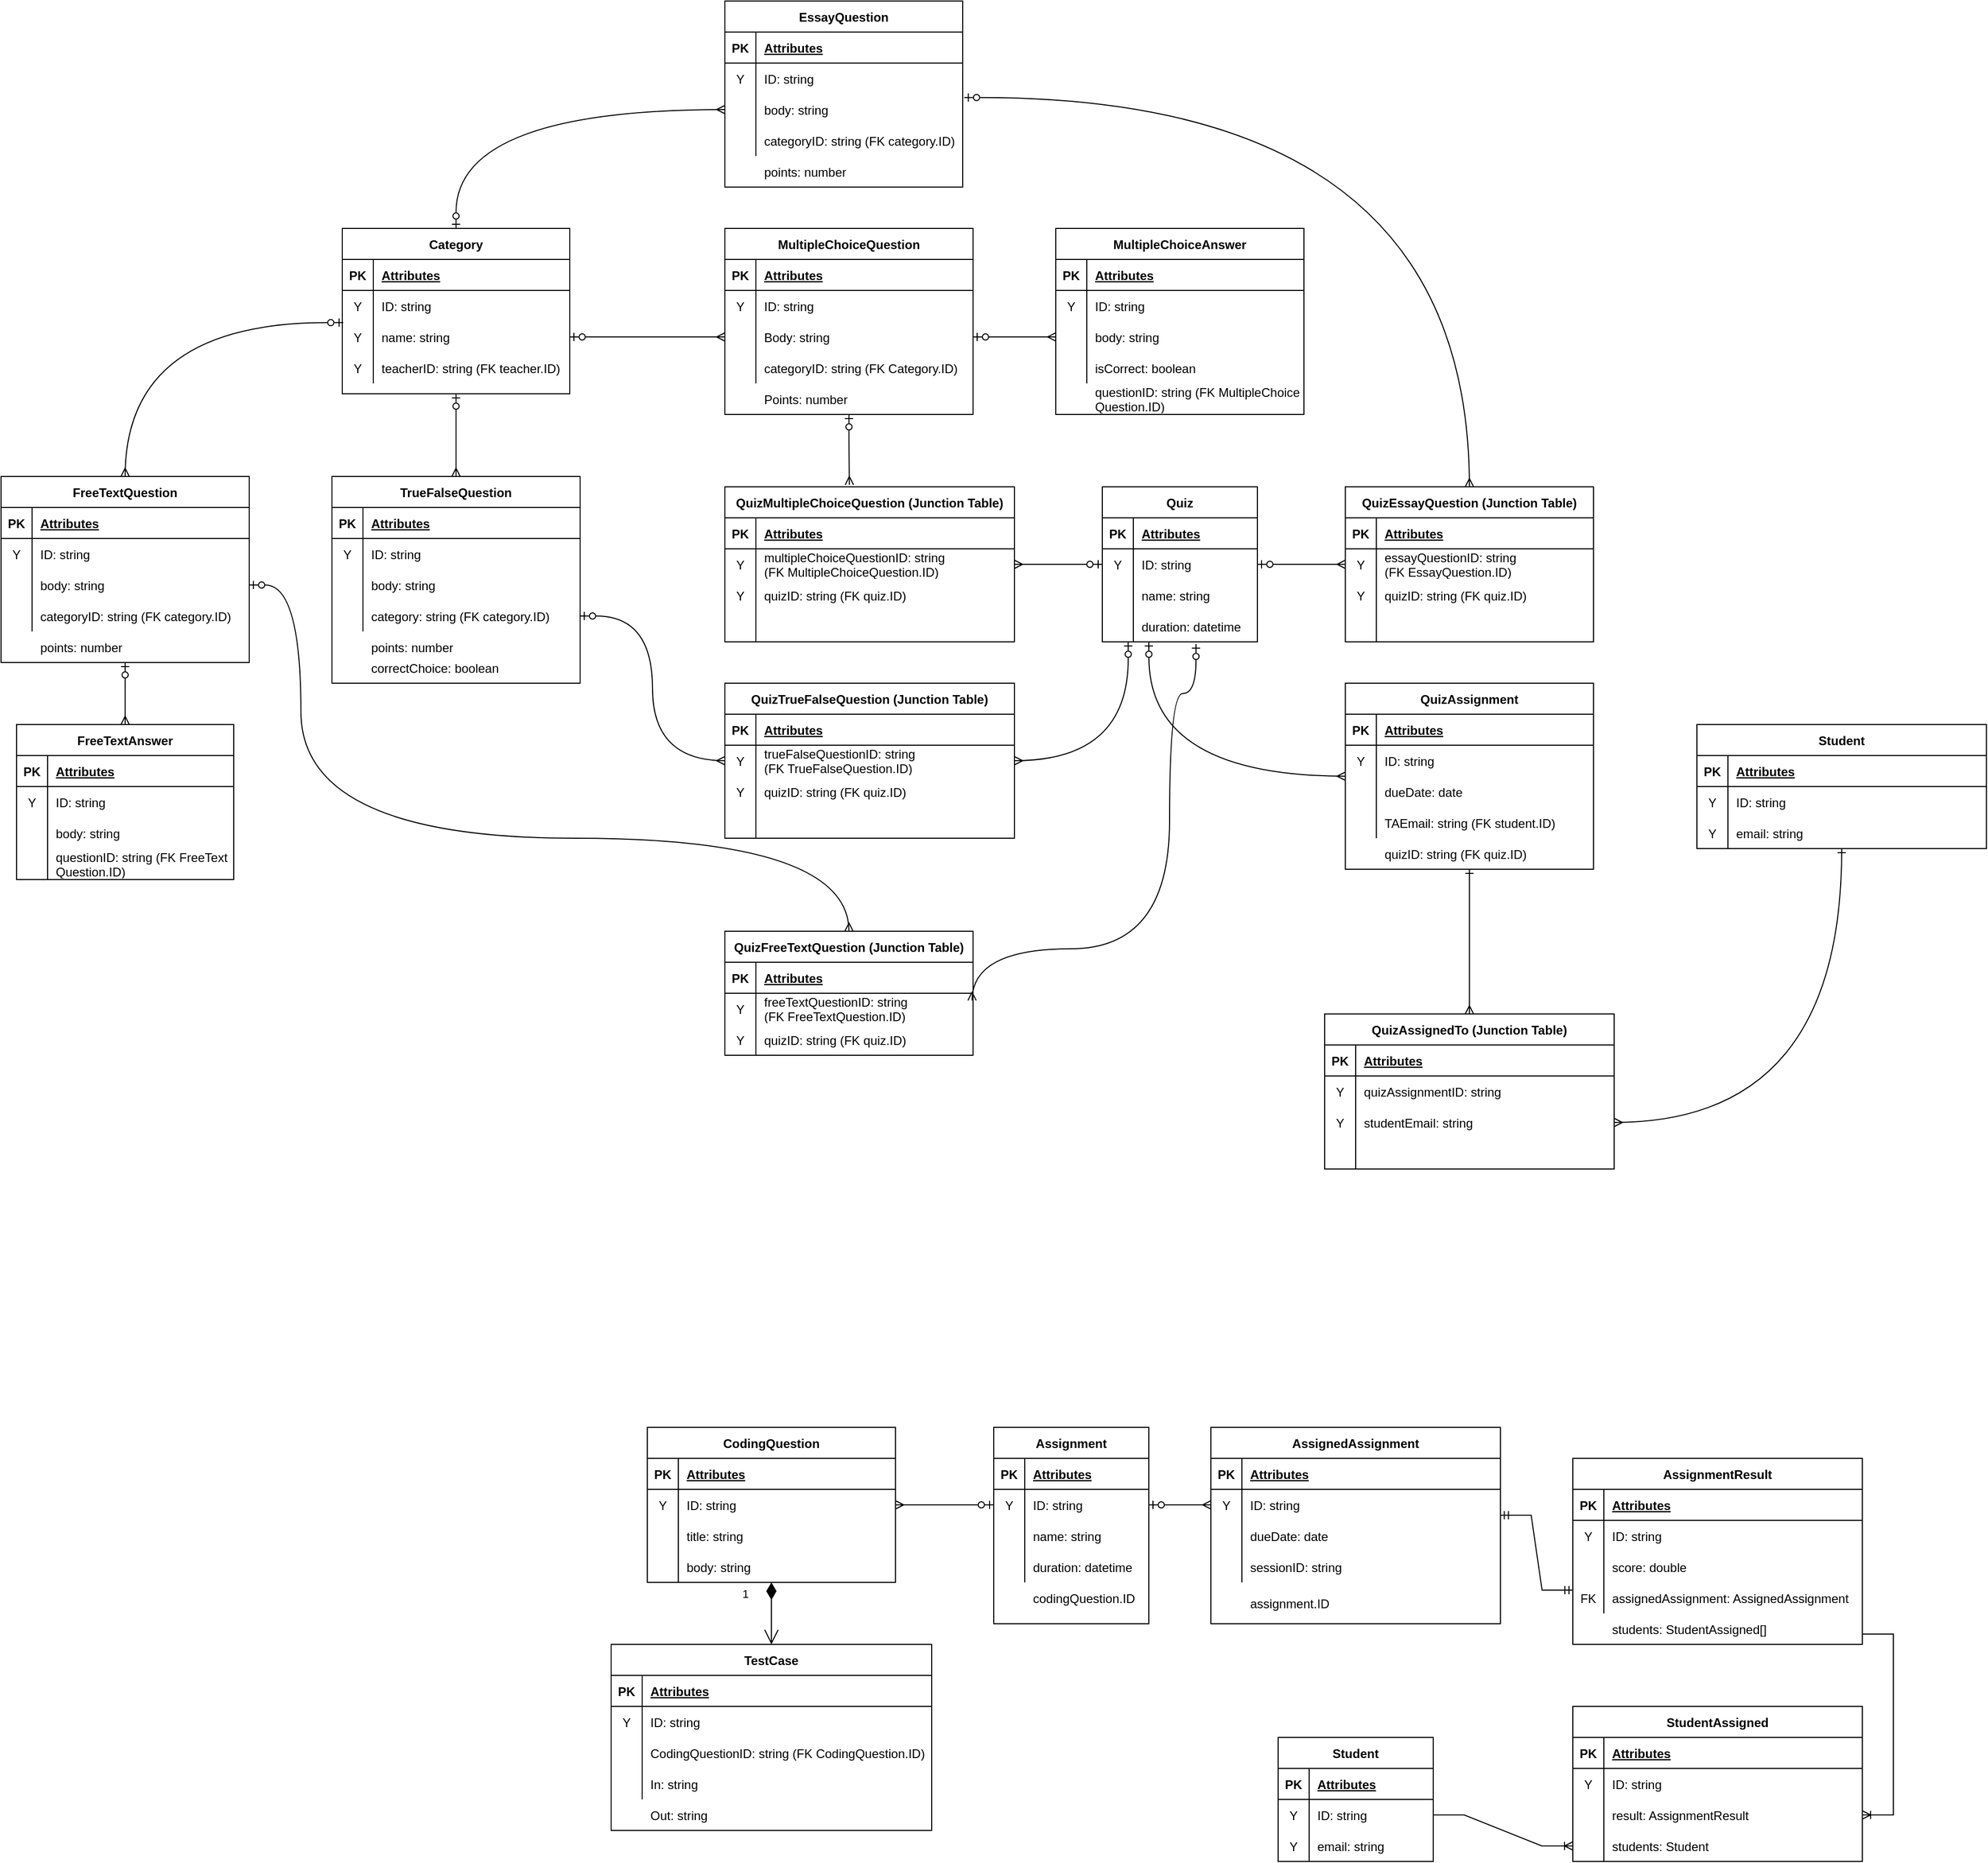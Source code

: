 <mxfile version="18.1.2" type="github">
  <diagram id="3Z0SVCObKAIPuRw6oHfd" name="Page-1">
    <mxGraphModel dx="2185" dy="1064" grid="1" gridSize="10" guides="1" tooltips="0" connect="1" arrows="1" fold="1" page="0" pageScale="1" pageWidth="850" pageHeight="1100" math="0" shadow="0">
      <root>
        <mxCell id="0" />
        <mxCell id="1" parent="0" />
        <mxCell id="ldNpVmLNbpCW6Ff--b0J-321" style="edgeStyle=orthogonalEdgeStyle;curved=1;rounded=0;orthogonalLoop=1;jettySize=auto;html=1;entryX=0.43;entryY=-0.013;entryDx=0;entryDy=0;entryPerimeter=0;startArrow=ERzeroToOne;startFill=0;endArrow=ERmany;endFill=0;" parent="1" source="ldNpVmLNbpCW6Ff--b0J-1" target="ldNpVmLNbpCW6Ff--b0J-129" edge="1">
          <mxGeometry relative="1" as="geometry" />
        </mxCell>
        <mxCell id="ldNpVmLNbpCW6Ff--b0J-1" value="MultipleChoiceQuestion" style="shape=table;startSize=30;container=1;collapsible=1;childLayout=tableLayout;fixedRows=1;rowLines=0;fontStyle=1;align=center;resizeLast=1;" parent="1" vertex="1">
          <mxGeometry x="40" y="40" width="240" height="180" as="geometry" />
        </mxCell>
        <mxCell id="ldNpVmLNbpCW6Ff--b0J-2" value="" style="shape=tableRow;horizontal=0;startSize=0;swimlaneHead=0;swimlaneBody=0;fillColor=none;collapsible=0;dropTarget=0;points=[[0,0.5],[1,0.5]];portConstraint=eastwest;top=0;left=0;right=0;bottom=1;" parent="ldNpVmLNbpCW6Ff--b0J-1" vertex="1">
          <mxGeometry y="30" width="240" height="30" as="geometry" />
        </mxCell>
        <mxCell id="ldNpVmLNbpCW6Ff--b0J-3" value="PK" style="shape=partialRectangle;connectable=0;fillColor=none;top=0;left=0;bottom=0;right=0;fontStyle=1;overflow=hidden;" parent="ldNpVmLNbpCW6Ff--b0J-2" vertex="1">
          <mxGeometry width="30" height="30" as="geometry">
            <mxRectangle width="30" height="30" as="alternateBounds" />
          </mxGeometry>
        </mxCell>
        <mxCell id="ldNpVmLNbpCW6Ff--b0J-4" value="Attributes" style="shape=partialRectangle;connectable=0;fillColor=none;top=0;left=0;bottom=0;right=0;align=left;spacingLeft=6;fontStyle=5;overflow=hidden;" parent="ldNpVmLNbpCW6Ff--b0J-2" vertex="1">
          <mxGeometry x="30" width="210" height="30" as="geometry">
            <mxRectangle width="210" height="30" as="alternateBounds" />
          </mxGeometry>
        </mxCell>
        <mxCell id="ldNpVmLNbpCW6Ff--b0J-5" value="" style="shape=tableRow;horizontal=0;startSize=0;swimlaneHead=0;swimlaneBody=0;fillColor=none;collapsible=0;dropTarget=0;points=[[0,0.5],[1,0.5]];portConstraint=eastwest;top=0;left=0;right=0;bottom=0;" parent="ldNpVmLNbpCW6Ff--b0J-1" vertex="1">
          <mxGeometry y="60" width="240" height="30" as="geometry" />
        </mxCell>
        <mxCell id="ldNpVmLNbpCW6Ff--b0J-6" value="Y" style="shape=partialRectangle;connectable=0;fillColor=none;top=0;left=0;bottom=0;right=0;editable=1;overflow=hidden;" parent="ldNpVmLNbpCW6Ff--b0J-5" vertex="1">
          <mxGeometry width="30" height="30" as="geometry">
            <mxRectangle width="30" height="30" as="alternateBounds" />
          </mxGeometry>
        </mxCell>
        <mxCell id="ldNpVmLNbpCW6Ff--b0J-7" value="ID: string" style="shape=partialRectangle;connectable=0;fillColor=none;top=0;left=0;bottom=0;right=0;align=left;spacingLeft=6;overflow=hidden;" parent="ldNpVmLNbpCW6Ff--b0J-5" vertex="1">
          <mxGeometry x="30" width="210" height="30" as="geometry">
            <mxRectangle width="210" height="30" as="alternateBounds" />
          </mxGeometry>
        </mxCell>
        <mxCell id="ldNpVmLNbpCW6Ff--b0J-8" value="" style="shape=tableRow;horizontal=0;startSize=0;swimlaneHead=0;swimlaneBody=0;fillColor=none;collapsible=0;dropTarget=0;points=[[0,0.5],[1,0.5]];portConstraint=eastwest;top=0;left=0;right=0;bottom=0;" parent="ldNpVmLNbpCW6Ff--b0J-1" vertex="1">
          <mxGeometry y="90" width="240" height="30" as="geometry" />
        </mxCell>
        <mxCell id="ldNpVmLNbpCW6Ff--b0J-9" value="" style="shape=partialRectangle;connectable=0;fillColor=none;top=0;left=0;bottom=0;right=0;editable=1;overflow=hidden;" parent="ldNpVmLNbpCW6Ff--b0J-8" vertex="1">
          <mxGeometry width="30" height="30" as="geometry">
            <mxRectangle width="30" height="30" as="alternateBounds" />
          </mxGeometry>
        </mxCell>
        <mxCell id="ldNpVmLNbpCW6Ff--b0J-10" value="Body: string" style="shape=partialRectangle;connectable=0;fillColor=none;top=0;left=0;bottom=0;right=0;align=left;spacingLeft=6;overflow=hidden;" parent="ldNpVmLNbpCW6Ff--b0J-8" vertex="1">
          <mxGeometry x="30" width="210" height="30" as="geometry">
            <mxRectangle width="210" height="30" as="alternateBounds" />
          </mxGeometry>
        </mxCell>
        <mxCell id="ldNpVmLNbpCW6Ff--b0J-11" value="" style="shape=tableRow;horizontal=0;startSize=0;swimlaneHead=0;swimlaneBody=0;fillColor=none;collapsible=0;dropTarget=0;points=[[0,0.5],[1,0.5]];portConstraint=eastwest;top=0;left=0;right=0;bottom=0;" parent="ldNpVmLNbpCW6Ff--b0J-1" vertex="1">
          <mxGeometry y="120" width="240" height="30" as="geometry" />
        </mxCell>
        <mxCell id="ldNpVmLNbpCW6Ff--b0J-12" value="" style="shape=partialRectangle;connectable=0;fillColor=none;top=0;left=0;bottom=0;right=0;editable=1;overflow=hidden;" parent="ldNpVmLNbpCW6Ff--b0J-11" vertex="1">
          <mxGeometry width="30" height="30" as="geometry">
            <mxRectangle width="30" height="30" as="alternateBounds" />
          </mxGeometry>
        </mxCell>
        <mxCell id="ldNpVmLNbpCW6Ff--b0J-13" value="categoryID: string (FK Category.ID)" style="shape=partialRectangle;connectable=0;fillColor=none;top=0;left=0;bottom=0;right=0;align=left;spacingLeft=6;overflow=hidden;" parent="ldNpVmLNbpCW6Ff--b0J-11" vertex="1">
          <mxGeometry x="30" width="210" height="30" as="geometry">
            <mxRectangle width="210" height="30" as="alternateBounds" />
          </mxGeometry>
        </mxCell>
        <mxCell id="ldNpVmLNbpCW6Ff--b0J-320" style="edgeStyle=orthogonalEdgeStyle;curved=1;rounded=0;orthogonalLoop=1;jettySize=auto;html=1;startArrow=ERmany;startFill=0;endArrow=ERzeroToOne;endFill=0;" parent="1" source="ldNpVmLNbpCW6Ff--b0J-14" edge="1">
          <mxGeometry relative="1" as="geometry">
            <mxPoint x="-540" y="460" as="targetPoint" />
          </mxGeometry>
        </mxCell>
        <mxCell id="ldNpVmLNbpCW6Ff--b0J-14" value="FreeTextAnswer" style="shape=table;startSize=30;container=1;collapsible=1;childLayout=tableLayout;fixedRows=1;rowLines=0;fontStyle=1;align=center;resizeLast=1;" parent="1" vertex="1">
          <mxGeometry x="-645" y="520" width="210" height="150" as="geometry" />
        </mxCell>
        <mxCell id="ldNpVmLNbpCW6Ff--b0J-15" value="" style="shape=tableRow;horizontal=0;startSize=0;swimlaneHead=0;swimlaneBody=0;fillColor=none;collapsible=0;dropTarget=0;points=[[0,0.5],[1,0.5]];portConstraint=eastwest;top=0;left=0;right=0;bottom=1;" parent="ldNpVmLNbpCW6Ff--b0J-14" vertex="1">
          <mxGeometry y="30" width="210" height="30" as="geometry" />
        </mxCell>
        <mxCell id="ldNpVmLNbpCW6Ff--b0J-16" value="PK" style="shape=partialRectangle;connectable=0;fillColor=none;top=0;left=0;bottom=0;right=0;fontStyle=1;overflow=hidden;" parent="ldNpVmLNbpCW6Ff--b0J-15" vertex="1">
          <mxGeometry width="30" height="30" as="geometry">
            <mxRectangle width="30" height="30" as="alternateBounds" />
          </mxGeometry>
        </mxCell>
        <mxCell id="ldNpVmLNbpCW6Ff--b0J-17" value="Attributes" style="shape=partialRectangle;connectable=0;fillColor=none;top=0;left=0;bottom=0;right=0;align=left;spacingLeft=6;fontStyle=5;overflow=hidden;" parent="ldNpVmLNbpCW6Ff--b0J-15" vertex="1">
          <mxGeometry x="30" width="180" height="30" as="geometry">
            <mxRectangle width="180" height="30" as="alternateBounds" />
          </mxGeometry>
        </mxCell>
        <mxCell id="ldNpVmLNbpCW6Ff--b0J-18" value="" style="shape=tableRow;horizontal=0;startSize=0;swimlaneHead=0;swimlaneBody=0;fillColor=none;collapsible=0;dropTarget=0;points=[[0,0.5],[1,0.5]];portConstraint=eastwest;top=0;left=0;right=0;bottom=0;" parent="ldNpVmLNbpCW6Ff--b0J-14" vertex="1">
          <mxGeometry y="60" width="210" height="30" as="geometry" />
        </mxCell>
        <mxCell id="ldNpVmLNbpCW6Ff--b0J-19" value="Y" style="shape=partialRectangle;connectable=0;fillColor=none;top=0;left=0;bottom=0;right=0;editable=1;overflow=hidden;" parent="ldNpVmLNbpCW6Ff--b0J-18" vertex="1">
          <mxGeometry width="30" height="30" as="geometry">
            <mxRectangle width="30" height="30" as="alternateBounds" />
          </mxGeometry>
        </mxCell>
        <mxCell id="ldNpVmLNbpCW6Ff--b0J-20" value="ID: string" style="shape=partialRectangle;connectable=0;fillColor=none;top=0;left=0;bottom=0;right=0;align=left;spacingLeft=6;overflow=hidden;" parent="ldNpVmLNbpCW6Ff--b0J-18" vertex="1">
          <mxGeometry x="30" width="180" height="30" as="geometry">
            <mxRectangle width="180" height="30" as="alternateBounds" />
          </mxGeometry>
        </mxCell>
        <mxCell id="ldNpVmLNbpCW6Ff--b0J-21" value="" style="shape=tableRow;horizontal=0;startSize=0;swimlaneHead=0;swimlaneBody=0;fillColor=none;collapsible=0;dropTarget=0;points=[[0,0.5],[1,0.5]];portConstraint=eastwest;top=0;left=0;right=0;bottom=0;" parent="ldNpVmLNbpCW6Ff--b0J-14" vertex="1">
          <mxGeometry y="90" width="210" height="30" as="geometry" />
        </mxCell>
        <mxCell id="ldNpVmLNbpCW6Ff--b0J-22" value="" style="shape=partialRectangle;connectable=0;fillColor=none;top=0;left=0;bottom=0;right=0;editable=1;overflow=hidden;" parent="ldNpVmLNbpCW6Ff--b0J-21" vertex="1">
          <mxGeometry width="30" height="30" as="geometry">
            <mxRectangle width="30" height="30" as="alternateBounds" />
          </mxGeometry>
        </mxCell>
        <mxCell id="ldNpVmLNbpCW6Ff--b0J-23" value="body: string" style="shape=partialRectangle;connectable=0;fillColor=none;top=0;left=0;bottom=0;right=0;align=left;spacingLeft=6;overflow=hidden;" parent="ldNpVmLNbpCW6Ff--b0J-21" vertex="1">
          <mxGeometry x="30" width="180" height="30" as="geometry">
            <mxRectangle width="180" height="30" as="alternateBounds" />
          </mxGeometry>
        </mxCell>
        <mxCell id="ldNpVmLNbpCW6Ff--b0J-24" value="" style="shape=tableRow;horizontal=0;startSize=0;swimlaneHead=0;swimlaneBody=0;fillColor=none;collapsible=0;dropTarget=0;points=[[0,0.5],[1,0.5]];portConstraint=eastwest;top=0;left=0;right=0;bottom=0;" parent="ldNpVmLNbpCW6Ff--b0J-14" vertex="1">
          <mxGeometry y="120" width="210" height="30" as="geometry" />
        </mxCell>
        <mxCell id="ldNpVmLNbpCW6Ff--b0J-25" value="" style="shape=partialRectangle;connectable=0;fillColor=none;top=0;left=0;bottom=0;right=0;editable=1;overflow=hidden;" parent="ldNpVmLNbpCW6Ff--b0J-24" vertex="1">
          <mxGeometry width="30" height="30" as="geometry">
            <mxRectangle width="30" height="30" as="alternateBounds" />
          </mxGeometry>
        </mxCell>
        <mxCell id="ldNpVmLNbpCW6Ff--b0J-26" value="questionID: string (FK FreeText&#xa;Question.ID)" style="shape=partialRectangle;connectable=0;fillColor=none;top=0;left=0;bottom=0;right=0;align=left;spacingLeft=6;overflow=hidden;" parent="ldNpVmLNbpCW6Ff--b0J-24" vertex="1">
          <mxGeometry x="30" width="180" height="30" as="geometry">
            <mxRectangle width="180" height="30" as="alternateBounds" />
          </mxGeometry>
        </mxCell>
        <mxCell id="ldNpVmLNbpCW6Ff--b0J-27" value="MultipleChoiceAnswer" style="shape=table;startSize=30;container=1;collapsible=1;childLayout=tableLayout;fixedRows=1;rowLines=0;fontStyle=1;align=center;resizeLast=1;" parent="1" vertex="1">
          <mxGeometry x="360" y="40" width="240" height="180" as="geometry" />
        </mxCell>
        <mxCell id="ldNpVmLNbpCW6Ff--b0J-28" value="" style="shape=tableRow;horizontal=0;startSize=0;swimlaneHead=0;swimlaneBody=0;fillColor=none;collapsible=0;dropTarget=0;points=[[0,0.5],[1,0.5]];portConstraint=eastwest;top=0;left=0;right=0;bottom=1;" parent="ldNpVmLNbpCW6Ff--b0J-27" vertex="1">
          <mxGeometry y="30" width="240" height="30" as="geometry" />
        </mxCell>
        <mxCell id="ldNpVmLNbpCW6Ff--b0J-29" value="PK" style="shape=partialRectangle;connectable=0;fillColor=none;top=0;left=0;bottom=0;right=0;fontStyle=1;overflow=hidden;" parent="ldNpVmLNbpCW6Ff--b0J-28" vertex="1">
          <mxGeometry width="30" height="30" as="geometry">
            <mxRectangle width="30" height="30" as="alternateBounds" />
          </mxGeometry>
        </mxCell>
        <mxCell id="ldNpVmLNbpCW6Ff--b0J-30" value="Attributes" style="shape=partialRectangle;connectable=0;fillColor=none;top=0;left=0;bottom=0;right=0;align=left;spacingLeft=6;fontStyle=5;overflow=hidden;" parent="ldNpVmLNbpCW6Ff--b0J-28" vertex="1">
          <mxGeometry x="30" width="210" height="30" as="geometry">
            <mxRectangle width="210" height="30" as="alternateBounds" />
          </mxGeometry>
        </mxCell>
        <mxCell id="ldNpVmLNbpCW6Ff--b0J-31" value="" style="shape=tableRow;horizontal=0;startSize=0;swimlaneHead=0;swimlaneBody=0;fillColor=none;collapsible=0;dropTarget=0;points=[[0,0.5],[1,0.5]];portConstraint=eastwest;top=0;left=0;right=0;bottom=0;" parent="ldNpVmLNbpCW6Ff--b0J-27" vertex="1">
          <mxGeometry y="60" width="240" height="30" as="geometry" />
        </mxCell>
        <mxCell id="ldNpVmLNbpCW6Ff--b0J-32" value="Y" style="shape=partialRectangle;connectable=0;fillColor=none;top=0;left=0;bottom=0;right=0;editable=1;overflow=hidden;" parent="ldNpVmLNbpCW6Ff--b0J-31" vertex="1">
          <mxGeometry width="30" height="30" as="geometry">
            <mxRectangle width="30" height="30" as="alternateBounds" />
          </mxGeometry>
        </mxCell>
        <mxCell id="ldNpVmLNbpCW6Ff--b0J-33" value="ID: string" style="shape=partialRectangle;connectable=0;fillColor=none;top=0;left=0;bottom=0;right=0;align=left;spacingLeft=6;overflow=hidden;" parent="ldNpVmLNbpCW6Ff--b0J-31" vertex="1">
          <mxGeometry x="30" width="210" height="30" as="geometry">
            <mxRectangle width="210" height="30" as="alternateBounds" />
          </mxGeometry>
        </mxCell>
        <mxCell id="ldNpVmLNbpCW6Ff--b0J-34" value="" style="shape=tableRow;horizontal=0;startSize=0;swimlaneHead=0;swimlaneBody=0;fillColor=none;collapsible=0;dropTarget=0;points=[[0,0.5],[1,0.5]];portConstraint=eastwest;top=0;left=0;right=0;bottom=0;" parent="ldNpVmLNbpCW6Ff--b0J-27" vertex="1">
          <mxGeometry y="90" width="240" height="30" as="geometry" />
        </mxCell>
        <mxCell id="ldNpVmLNbpCW6Ff--b0J-35" value="" style="shape=partialRectangle;connectable=0;fillColor=none;top=0;left=0;bottom=0;right=0;editable=1;overflow=hidden;" parent="ldNpVmLNbpCW6Ff--b0J-34" vertex="1">
          <mxGeometry width="30" height="30" as="geometry">
            <mxRectangle width="30" height="30" as="alternateBounds" />
          </mxGeometry>
        </mxCell>
        <mxCell id="ldNpVmLNbpCW6Ff--b0J-36" value="body: string" style="shape=partialRectangle;connectable=0;fillColor=none;top=0;left=0;bottom=0;right=0;align=left;spacingLeft=6;overflow=hidden;" parent="ldNpVmLNbpCW6Ff--b0J-34" vertex="1">
          <mxGeometry x="30" width="210" height="30" as="geometry">
            <mxRectangle width="210" height="30" as="alternateBounds" />
          </mxGeometry>
        </mxCell>
        <mxCell id="ldNpVmLNbpCW6Ff--b0J-37" value="" style="shape=tableRow;horizontal=0;startSize=0;swimlaneHead=0;swimlaneBody=0;fillColor=none;collapsible=0;dropTarget=0;points=[[0,0.5],[1,0.5]];portConstraint=eastwest;top=0;left=0;right=0;bottom=0;" parent="ldNpVmLNbpCW6Ff--b0J-27" vertex="1">
          <mxGeometry y="120" width="240" height="30" as="geometry" />
        </mxCell>
        <mxCell id="ldNpVmLNbpCW6Ff--b0J-38" value="" style="shape=partialRectangle;connectable=0;fillColor=none;top=0;left=0;bottom=0;right=0;editable=1;overflow=hidden;" parent="ldNpVmLNbpCW6Ff--b0J-37" vertex="1">
          <mxGeometry width="30" height="30" as="geometry">
            <mxRectangle width="30" height="30" as="alternateBounds" />
          </mxGeometry>
        </mxCell>
        <mxCell id="ldNpVmLNbpCW6Ff--b0J-39" value="isCorrect: boolean" style="shape=partialRectangle;connectable=0;fillColor=none;top=0;left=0;bottom=0;right=0;align=left;spacingLeft=6;overflow=hidden;" parent="ldNpVmLNbpCW6Ff--b0J-37" vertex="1">
          <mxGeometry x="30" width="210" height="30" as="geometry">
            <mxRectangle width="210" height="30" as="alternateBounds" />
          </mxGeometry>
        </mxCell>
        <mxCell id="ldNpVmLNbpCW6Ff--b0J-40" value="EssayQuestion" style="shape=table;startSize=30;container=1;collapsible=1;childLayout=tableLayout;fixedRows=1;rowLines=0;fontStyle=1;align=center;resizeLast=1;" parent="1" vertex="1">
          <mxGeometry x="40" y="-180" width="230" height="180" as="geometry" />
        </mxCell>
        <mxCell id="ldNpVmLNbpCW6Ff--b0J-41" value="" style="shape=tableRow;horizontal=0;startSize=0;swimlaneHead=0;swimlaneBody=0;fillColor=none;collapsible=0;dropTarget=0;points=[[0,0.5],[1,0.5]];portConstraint=eastwest;top=0;left=0;right=0;bottom=1;" parent="ldNpVmLNbpCW6Ff--b0J-40" vertex="1">
          <mxGeometry y="30" width="230" height="30" as="geometry" />
        </mxCell>
        <mxCell id="ldNpVmLNbpCW6Ff--b0J-42" value="PK" style="shape=partialRectangle;connectable=0;fillColor=none;top=0;left=0;bottom=0;right=0;fontStyle=1;overflow=hidden;" parent="ldNpVmLNbpCW6Ff--b0J-41" vertex="1">
          <mxGeometry width="30" height="30" as="geometry">
            <mxRectangle width="30" height="30" as="alternateBounds" />
          </mxGeometry>
        </mxCell>
        <mxCell id="ldNpVmLNbpCW6Ff--b0J-43" value="Attributes" style="shape=partialRectangle;connectable=0;fillColor=none;top=0;left=0;bottom=0;right=0;align=left;spacingLeft=6;fontStyle=5;overflow=hidden;" parent="ldNpVmLNbpCW6Ff--b0J-41" vertex="1">
          <mxGeometry x="30" width="200" height="30" as="geometry">
            <mxRectangle width="200" height="30" as="alternateBounds" />
          </mxGeometry>
        </mxCell>
        <mxCell id="ldNpVmLNbpCW6Ff--b0J-44" value="" style="shape=tableRow;horizontal=0;startSize=0;swimlaneHead=0;swimlaneBody=0;fillColor=none;collapsible=0;dropTarget=0;points=[[0,0.5],[1,0.5]];portConstraint=eastwest;top=0;left=0;right=0;bottom=0;" parent="ldNpVmLNbpCW6Ff--b0J-40" vertex="1">
          <mxGeometry y="60" width="230" height="30" as="geometry" />
        </mxCell>
        <mxCell id="ldNpVmLNbpCW6Ff--b0J-45" value="Y" style="shape=partialRectangle;connectable=0;fillColor=none;top=0;left=0;bottom=0;right=0;editable=1;overflow=hidden;" parent="ldNpVmLNbpCW6Ff--b0J-44" vertex="1">
          <mxGeometry width="30" height="30" as="geometry">
            <mxRectangle width="30" height="30" as="alternateBounds" />
          </mxGeometry>
        </mxCell>
        <mxCell id="ldNpVmLNbpCW6Ff--b0J-46" value="ID: string" style="shape=partialRectangle;connectable=0;fillColor=none;top=0;left=0;bottom=0;right=0;align=left;spacingLeft=6;overflow=hidden;" parent="ldNpVmLNbpCW6Ff--b0J-44" vertex="1">
          <mxGeometry x="30" width="200" height="30" as="geometry">
            <mxRectangle width="200" height="30" as="alternateBounds" />
          </mxGeometry>
        </mxCell>
        <mxCell id="ldNpVmLNbpCW6Ff--b0J-47" value="" style="shape=tableRow;horizontal=0;startSize=0;swimlaneHead=0;swimlaneBody=0;fillColor=none;collapsible=0;dropTarget=0;points=[[0,0.5],[1,0.5]];portConstraint=eastwest;top=0;left=0;right=0;bottom=0;" parent="ldNpVmLNbpCW6Ff--b0J-40" vertex="1">
          <mxGeometry y="90" width="230" height="30" as="geometry" />
        </mxCell>
        <mxCell id="ldNpVmLNbpCW6Ff--b0J-48" value="" style="shape=partialRectangle;connectable=0;fillColor=none;top=0;left=0;bottom=0;right=0;editable=1;overflow=hidden;" parent="ldNpVmLNbpCW6Ff--b0J-47" vertex="1">
          <mxGeometry width="30" height="30" as="geometry">
            <mxRectangle width="30" height="30" as="alternateBounds" />
          </mxGeometry>
        </mxCell>
        <mxCell id="ldNpVmLNbpCW6Ff--b0J-49" value="body: string" style="shape=partialRectangle;connectable=0;fillColor=none;top=0;left=0;bottom=0;right=0;align=left;spacingLeft=6;overflow=hidden;" parent="ldNpVmLNbpCW6Ff--b0J-47" vertex="1">
          <mxGeometry x="30" width="200" height="30" as="geometry">
            <mxRectangle width="200" height="30" as="alternateBounds" />
          </mxGeometry>
        </mxCell>
        <mxCell id="ldNpVmLNbpCW6Ff--b0J-50" value="" style="shape=tableRow;horizontal=0;startSize=0;swimlaneHead=0;swimlaneBody=0;fillColor=none;collapsible=0;dropTarget=0;points=[[0,0.5],[1,0.5]];portConstraint=eastwest;top=0;left=0;right=0;bottom=0;" parent="ldNpVmLNbpCW6Ff--b0J-40" vertex="1">
          <mxGeometry y="120" width="230" height="30" as="geometry" />
        </mxCell>
        <mxCell id="ldNpVmLNbpCW6Ff--b0J-51" value="" style="shape=partialRectangle;connectable=0;fillColor=none;top=0;left=0;bottom=0;right=0;editable=1;overflow=hidden;" parent="ldNpVmLNbpCW6Ff--b0J-50" vertex="1">
          <mxGeometry width="30" height="30" as="geometry">
            <mxRectangle width="30" height="30" as="alternateBounds" />
          </mxGeometry>
        </mxCell>
        <mxCell id="ldNpVmLNbpCW6Ff--b0J-52" value="categoryID: string (FK category.ID)" style="shape=partialRectangle;connectable=0;fillColor=none;top=0;left=0;bottom=0;right=0;align=left;spacingLeft=6;overflow=hidden;" parent="ldNpVmLNbpCW6Ff--b0J-50" vertex="1">
          <mxGeometry x="30" width="200" height="30" as="geometry">
            <mxRectangle width="200" height="30" as="alternateBounds" />
          </mxGeometry>
        </mxCell>
        <mxCell id="ldNpVmLNbpCW6Ff--b0J-67" value="Category" style="shape=table;startSize=30;container=1;collapsible=1;childLayout=tableLayout;fixedRows=1;rowLines=0;fontStyle=1;align=center;resizeLast=1;" parent="1" vertex="1">
          <mxGeometry x="-330" y="40" width="220" height="160" as="geometry" />
        </mxCell>
        <mxCell id="ldNpVmLNbpCW6Ff--b0J-68" value="" style="shape=tableRow;horizontal=0;startSize=0;swimlaneHead=0;swimlaneBody=0;fillColor=none;collapsible=0;dropTarget=0;points=[[0,0.5],[1,0.5]];portConstraint=eastwest;top=0;left=0;right=0;bottom=1;" parent="ldNpVmLNbpCW6Ff--b0J-67" vertex="1">
          <mxGeometry y="30" width="220" height="30" as="geometry" />
        </mxCell>
        <mxCell id="ldNpVmLNbpCW6Ff--b0J-69" value="PK" style="shape=partialRectangle;connectable=0;fillColor=none;top=0;left=0;bottom=0;right=0;fontStyle=1;overflow=hidden;" parent="ldNpVmLNbpCW6Ff--b0J-68" vertex="1">
          <mxGeometry width="30" height="30" as="geometry">
            <mxRectangle width="30" height="30" as="alternateBounds" />
          </mxGeometry>
        </mxCell>
        <mxCell id="ldNpVmLNbpCW6Ff--b0J-70" value="Attributes" style="shape=partialRectangle;connectable=0;fillColor=none;top=0;left=0;bottom=0;right=0;align=left;spacingLeft=6;fontStyle=5;overflow=hidden;" parent="ldNpVmLNbpCW6Ff--b0J-68" vertex="1">
          <mxGeometry x="30" width="190" height="30" as="geometry">
            <mxRectangle width="190" height="30" as="alternateBounds" />
          </mxGeometry>
        </mxCell>
        <mxCell id="ldNpVmLNbpCW6Ff--b0J-71" value="" style="shape=tableRow;horizontal=0;startSize=0;swimlaneHead=0;swimlaneBody=0;fillColor=none;collapsible=0;dropTarget=0;points=[[0,0.5],[1,0.5]];portConstraint=eastwest;top=0;left=0;right=0;bottom=0;" parent="ldNpVmLNbpCW6Ff--b0J-67" vertex="1">
          <mxGeometry y="60" width="220" height="30" as="geometry" />
        </mxCell>
        <mxCell id="ldNpVmLNbpCW6Ff--b0J-72" value="Y" style="shape=partialRectangle;connectable=0;fillColor=none;top=0;left=0;bottom=0;right=0;editable=1;overflow=hidden;" parent="ldNpVmLNbpCW6Ff--b0J-71" vertex="1">
          <mxGeometry width="30" height="30" as="geometry">
            <mxRectangle width="30" height="30" as="alternateBounds" />
          </mxGeometry>
        </mxCell>
        <mxCell id="ldNpVmLNbpCW6Ff--b0J-73" value="ID: string" style="shape=partialRectangle;connectable=0;fillColor=none;top=0;left=0;bottom=0;right=0;align=left;spacingLeft=6;overflow=hidden;" parent="ldNpVmLNbpCW6Ff--b0J-71" vertex="1">
          <mxGeometry x="30" width="190" height="30" as="geometry">
            <mxRectangle width="190" height="30" as="alternateBounds" />
          </mxGeometry>
        </mxCell>
        <mxCell id="ldNpVmLNbpCW6Ff--b0J-74" value="" style="shape=tableRow;horizontal=0;startSize=0;swimlaneHead=0;swimlaneBody=0;fillColor=none;collapsible=0;dropTarget=0;points=[[0,0.5],[1,0.5]];portConstraint=eastwest;top=0;left=0;right=0;bottom=0;" parent="ldNpVmLNbpCW6Ff--b0J-67" vertex="1">
          <mxGeometry y="90" width="220" height="30" as="geometry" />
        </mxCell>
        <mxCell id="ldNpVmLNbpCW6Ff--b0J-75" value="Y" style="shape=partialRectangle;connectable=0;fillColor=none;top=0;left=0;bottom=0;right=0;editable=1;overflow=hidden;" parent="ldNpVmLNbpCW6Ff--b0J-74" vertex="1">
          <mxGeometry width="30" height="30" as="geometry">
            <mxRectangle width="30" height="30" as="alternateBounds" />
          </mxGeometry>
        </mxCell>
        <mxCell id="ldNpVmLNbpCW6Ff--b0J-76" value="name: string" style="shape=partialRectangle;connectable=0;fillColor=none;top=0;left=0;bottom=0;right=0;align=left;spacingLeft=6;overflow=hidden;" parent="ldNpVmLNbpCW6Ff--b0J-74" vertex="1">
          <mxGeometry x="30" width="190" height="30" as="geometry">
            <mxRectangle width="190" height="30" as="alternateBounds" />
          </mxGeometry>
        </mxCell>
        <mxCell id="ldNpVmLNbpCW6Ff--b0J-77" value="" style="shape=tableRow;horizontal=0;startSize=0;swimlaneHead=0;swimlaneBody=0;fillColor=none;collapsible=0;dropTarget=0;points=[[0,0.5],[1,0.5]];portConstraint=eastwest;top=0;left=0;right=0;bottom=0;" parent="ldNpVmLNbpCW6Ff--b0J-67" vertex="1">
          <mxGeometry y="120" width="220" height="30" as="geometry" />
        </mxCell>
        <mxCell id="ldNpVmLNbpCW6Ff--b0J-78" value="Y" style="shape=partialRectangle;connectable=0;fillColor=none;top=0;left=0;bottom=0;right=0;editable=1;overflow=hidden;" parent="ldNpVmLNbpCW6Ff--b0J-77" vertex="1">
          <mxGeometry width="30" height="30" as="geometry">
            <mxRectangle width="30" height="30" as="alternateBounds" />
          </mxGeometry>
        </mxCell>
        <mxCell id="ldNpVmLNbpCW6Ff--b0J-79" value="teacherID: string (FK teacher.ID)" style="shape=partialRectangle;connectable=0;fillColor=none;top=0;left=0;bottom=0;right=0;align=left;spacingLeft=6;overflow=hidden;" parent="ldNpVmLNbpCW6Ff--b0J-77" vertex="1">
          <mxGeometry x="30" width="190" height="30" as="geometry">
            <mxRectangle width="190" height="30" as="alternateBounds" />
          </mxGeometry>
        </mxCell>
        <mxCell id="ldNpVmLNbpCW6Ff--b0J-322" style="edgeStyle=orthogonalEdgeStyle;curved=1;rounded=0;orthogonalLoop=1;jettySize=auto;html=1;entryX=0;entryY=0.5;entryDx=0;entryDy=0;startArrow=ERmany;startFill=0;endArrow=ERzeroToOne;endFill=0;" parent="1" source="ldNpVmLNbpCW6Ff--b0J-129" target="ldNpVmLNbpCW6Ff--b0J-185" edge="1">
          <mxGeometry relative="1" as="geometry" />
        </mxCell>
        <mxCell id="ldNpVmLNbpCW6Ff--b0J-129" value="QuizMultipleChoiceQuestion (Junction Table)" style="shape=table;startSize=30;container=1;collapsible=1;childLayout=tableLayout;fixedRows=1;rowLines=0;fontStyle=1;align=center;resizeLast=1;" parent="1" vertex="1">
          <mxGeometry x="40" y="290" width="280" height="150" as="geometry" />
        </mxCell>
        <mxCell id="ldNpVmLNbpCW6Ff--b0J-130" value="" style="shape=tableRow;horizontal=0;startSize=0;swimlaneHead=0;swimlaneBody=0;fillColor=none;collapsible=0;dropTarget=0;points=[[0,0.5],[1,0.5]];portConstraint=eastwest;top=0;left=0;right=0;bottom=1;" parent="ldNpVmLNbpCW6Ff--b0J-129" vertex="1">
          <mxGeometry y="30" width="280" height="30" as="geometry" />
        </mxCell>
        <mxCell id="ldNpVmLNbpCW6Ff--b0J-131" value="PK" style="shape=partialRectangle;connectable=0;fillColor=none;top=0;left=0;bottom=0;right=0;fontStyle=1;overflow=hidden;" parent="ldNpVmLNbpCW6Ff--b0J-130" vertex="1">
          <mxGeometry width="30" height="30" as="geometry">
            <mxRectangle width="30" height="30" as="alternateBounds" />
          </mxGeometry>
        </mxCell>
        <mxCell id="ldNpVmLNbpCW6Ff--b0J-132" value="Attributes" style="shape=partialRectangle;connectable=0;fillColor=none;top=0;left=0;bottom=0;right=0;align=left;spacingLeft=6;fontStyle=5;overflow=hidden;" parent="ldNpVmLNbpCW6Ff--b0J-130" vertex="1">
          <mxGeometry x="30" width="250" height="30" as="geometry">
            <mxRectangle width="250" height="30" as="alternateBounds" />
          </mxGeometry>
        </mxCell>
        <mxCell id="ldNpVmLNbpCW6Ff--b0J-133" value="" style="shape=tableRow;horizontal=0;startSize=0;swimlaneHead=0;swimlaneBody=0;fillColor=none;collapsible=0;dropTarget=0;points=[[0,0.5],[1,0.5]];portConstraint=eastwest;top=0;left=0;right=0;bottom=0;" parent="ldNpVmLNbpCW6Ff--b0J-129" vertex="1">
          <mxGeometry y="60" width="280" height="30" as="geometry" />
        </mxCell>
        <mxCell id="ldNpVmLNbpCW6Ff--b0J-134" value="Y" style="shape=partialRectangle;connectable=0;fillColor=none;top=0;left=0;bottom=0;right=0;editable=1;overflow=hidden;" parent="ldNpVmLNbpCW6Ff--b0J-133" vertex="1">
          <mxGeometry width="30" height="30" as="geometry">
            <mxRectangle width="30" height="30" as="alternateBounds" />
          </mxGeometry>
        </mxCell>
        <mxCell id="ldNpVmLNbpCW6Ff--b0J-135" value="multipleChoiceQuestionID: string &#xa;(FK MultipleChoiceQuestion.ID)" style="shape=partialRectangle;connectable=0;fillColor=none;top=0;left=0;bottom=0;right=0;align=left;spacingLeft=6;overflow=hidden;" parent="ldNpVmLNbpCW6Ff--b0J-133" vertex="1">
          <mxGeometry x="30" width="250" height="30" as="geometry">
            <mxRectangle width="250" height="30" as="alternateBounds" />
          </mxGeometry>
        </mxCell>
        <mxCell id="ldNpVmLNbpCW6Ff--b0J-136" value="" style="shape=tableRow;horizontal=0;startSize=0;swimlaneHead=0;swimlaneBody=0;fillColor=none;collapsible=0;dropTarget=0;points=[[0,0.5],[1,0.5]];portConstraint=eastwest;top=0;left=0;right=0;bottom=0;" parent="ldNpVmLNbpCW6Ff--b0J-129" vertex="1">
          <mxGeometry y="90" width="280" height="30" as="geometry" />
        </mxCell>
        <mxCell id="ldNpVmLNbpCW6Ff--b0J-137" value="Y" style="shape=partialRectangle;connectable=0;fillColor=none;top=0;left=0;bottom=0;right=0;editable=1;overflow=hidden;" parent="ldNpVmLNbpCW6Ff--b0J-136" vertex="1">
          <mxGeometry width="30" height="30" as="geometry">
            <mxRectangle width="30" height="30" as="alternateBounds" />
          </mxGeometry>
        </mxCell>
        <mxCell id="ldNpVmLNbpCW6Ff--b0J-138" value="quizID: string (FK quiz.ID)" style="shape=partialRectangle;connectable=0;fillColor=none;top=0;left=0;bottom=0;right=0;align=left;spacingLeft=6;overflow=hidden;" parent="ldNpVmLNbpCW6Ff--b0J-136" vertex="1">
          <mxGeometry x="30" width="250" height="30" as="geometry">
            <mxRectangle width="250" height="30" as="alternateBounds" />
          </mxGeometry>
        </mxCell>
        <mxCell id="ldNpVmLNbpCW6Ff--b0J-139" value="" style="shape=tableRow;horizontal=0;startSize=0;swimlaneHead=0;swimlaneBody=0;fillColor=none;collapsible=0;dropTarget=0;points=[[0,0.5],[1,0.5]];portConstraint=eastwest;top=0;left=0;right=0;bottom=0;" parent="ldNpVmLNbpCW6Ff--b0J-129" vertex="1">
          <mxGeometry y="120" width="280" height="30" as="geometry" />
        </mxCell>
        <mxCell id="ldNpVmLNbpCW6Ff--b0J-140" value="" style="shape=partialRectangle;connectable=0;fillColor=none;top=0;left=0;bottom=0;right=0;editable=1;overflow=hidden;" parent="ldNpVmLNbpCW6Ff--b0J-139" vertex="1">
          <mxGeometry width="30" height="30" as="geometry">
            <mxRectangle width="30" height="30" as="alternateBounds" />
          </mxGeometry>
        </mxCell>
        <mxCell id="ldNpVmLNbpCW6Ff--b0J-141" value="" style="shape=partialRectangle;connectable=0;fillColor=none;top=0;left=0;bottom=0;right=0;align=left;spacingLeft=6;overflow=hidden;" parent="ldNpVmLNbpCW6Ff--b0J-139" vertex="1">
          <mxGeometry x="30" width="250" height="30" as="geometry">
            <mxRectangle width="250" height="30" as="alternateBounds" />
          </mxGeometry>
        </mxCell>
        <mxCell id="ldNpVmLNbpCW6Ff--b0J-142" value="QuizTrueFalseQuestion (Junction Table)" style="shape=table;startSize=30;container=1;collapsible=1;childLayout=tableLayout;fixedRows=1;rowLines=0;fontStyle=1;align=center;resizeLast=1;" parent="1" vertex="1">
          <mxGeometry x="40" y="480" width="280" height="150" as="geometry" />
        </mxCell>
        <mxCell id="ldNpVmLNbpCW6Ff--b0J-143" value="" style="shape=tableRow;horizontal=0;startSize=0;swimlaneHead=0;swimlaneBody=0;fillColor=none;collapsible=0;dropTarget=0;points=[[0,0.5],[1,0.5]];portConstraint=eastwest;top=0;left=0;right=0;bottom=1;" parent="ldNpVmLNbpCW6Ff--b0J-142" vertex="1">
          <mxGeometry y="30" width="280" height="30" as="geometry" />
        </mxCell>
        <mxCell id="ldNpVmLNbpCW6Ff--b0J-144" value="PK" style="shape=partialRectangle;connectable=0;fillColor=none;top=0;left=0;bottom=0;right=0;fontStyle=1;overflow=hidden;" parent="ldNpVmLNbpCW6Ff--b0J-143" vertex="1">
          <mxGeometry width="30" height="30" as="geometry">
            <mxRectangle width="30" height="30" as="alternateBounds" />
          </mxGeometry>
        </mxCell>
        <mxCell id="ldNpVmLNbpCW6Ff--b0J-145" value="Attributes" style="shape=partialRectangle;connectable=0;fillColor=none;top=0;left=0;bottom=0;right=0;align=left;spacingLeft=6;fontStyle=5;overflow=hidden;" parent="ldNpVmLNbpCW6Ff--b0J-143" vertex="1">
          <mxGeometry x="30" width="250" height="30" as="geometry">
            <mxRectangle width="250" height="30" as="alternateBounds" />
          </mxGeometry>
        </mxCell>
        <mxCell id="ldNpVmLNbpCW6Ff--b0J-146" value="" style="shape=tableRow;horizontal=0;startSize=0;swimlaneHead=0;swimlaneBody=0;fillColor=none;collapsible=0;dropTarget=0;points=[[0,0.5],[1,0.5]];portConstraint=eastwest;top=0;left=0;right=0;bottom=0;" parent="ldNpVmLNbpCW6Ff--b0J-142" vertex="1">
          <mxGeometry y="60" width="280" height="30" as="geometry" />
        </mxCell>
        <mxCell id="ldNpVmLNbpCW6Ff--b0J-147" value="Y" style="shape=partialRectangle;connectable=0;fillColor=none;top=0;left=0;bottom=0;right=0;editable=1;overflow=hidden;" parent="ldNpVmLNbpCW6Ff--b0J-146" vertex="1">
          <mxGeometry width="30" height="30" as="geometry">
            <mxRectangle width="30" height="30" as="alternateBounds" />
          </mxGeometry>
        </mxCell>
        <mxCell id="ldNpVmLNbpCW6Ff--b0J-148" value="trueFalseQuestionID: string&#xa;(FK TrueFalseQuestion.ID)" style="shape=partialRectangle;connectable=0;fillColor=none;top=0;left=0;bottom=0;right=0;align=left;spacingLeft=6;overflow=hidden;" parent="ldNpVmLNbpCW6Ff--b0J-146" vertex="1">
          <mxGeometry x="30" width="250" height="30" as="geometry">
            <mxRectangle width="250" height="30" as="alternateBounds" />
          </mxGeometry>
        </mxCell>
        <mxCell id="ldNpVmLNbpCW6Ff--b0J-149" value="" style="shape=tableRow;horizontal=0;startSize=0;swimlaneHead=0;swimlaneBody=0;fillColor=none;collapsible=0;dropTarget=0;points=[[0,0.5],[1,0.5]];portConstraint=eastwest;top=0;left=0;right=0;bottom=0;" parent="ldNpVmLNbpCW6Ff--b0J-142" vertex="1">
          <mxGeometry y="90" width="280" height="30" as="geometry" />
        </mxCell>
        <mxCell id="ldNpVmLNbpCW6Ff--b0J-150" value="Y" style="shape=partialRectangle;connectable=0;fillColor=none;top=0;left=0;bottom=0;right=0;editable=1;overflow=hidden;" parent="ldNpVmLNbpCW6Ff--b0J-149" vertex="1">
          <mxGeometry width="30" height="30" as="geometry">
            <mxRectangle width="30" height="30" as="alternateBounds" />
          </mxGeometry>
        </mxCell>
        <mxCell id="ldNpVmLNbpCW6Ff--b0J-151" value="quizID: string (FK quiz.ID)" style="shape=partialRectangle;connectable=0;fillColor=none;top=0;left=0;bottom=0;right=0;align=left;spacingLeft=6;overflow=hidden;" parent="ldNpVmLNbpCW6Ff--b0J-149" vertex="1">
          <mxGeometry x="30" width="250" height="30" as="geometry">
            <mxRectangle width="250" height="30" as="alternateBounds" />
          </mxGeometry>
        </mxCell>
        <mxCell id="ldNpVmLNbpCW6Ff--b0J-152" value="" style="shape=tableRow;horizontal=0;startSize=0;swimlaneHead=0;swimlaneBody=0;fillColor=none;collapsible=0;dropTarget=0;points=[[0,0.5],[1,0.5]];portConstraint=eastwest;top=0;left=0;right=0;bottom=0;" parent="ldNpVmLNbpCW6Ff--b0J-142" vertex="1">
          <mxGeometry y="120" width="280" height="30" as="geometry" />
        </mxCell>
        <mxCell id="ldNpVmLNbpCW6Ff--b0J-153" value="" style="shape=partialRectangle;connectable=0;fillColor=none;top=0;left=0;bottom=0;right=0;editable=1;overflow=hidden;" parent="ldNpVmLNbpCW6Ff--b0J-152" vertex="1">
          <mxGeometry width="30" height="30" as="geometry">
            <mxRectangle width="30" height="30" as="alternateBounds" />
          </mxGeometry>
        </mxCell>
        <mxCell id="ldNpVmLNbpCW6Ff--b0J-154" value="" style="shape=partialRectangle;connectable=0;fillColor=none;top=0;left=0;bottom=0;right=0;align=left;spacingLeft=6;overflow=hidden;" parent="ldNpVmLNbpCW6Ff--b0J-152" vertex="1">
          <mxGeometry x="30" width="250" height="30" as="geometry">
            <mxRectangle width="250" height="30" as="alternateBounds" />
          </mxGeometry>
        </mxCell>
        <mxCell id="ldNpVmLNbpCW6Ff--b0J-325" style="edgeStyle=orthogonalEdgeStyle;curved=1;rounded=0;orthogonalLoop=1;jettySize=auto;html=1;entryX=0.604;entryY=1.071;entryDx=0;entryDy=0;entryPerimeter=0;startArrow=ERmany;startFill=0;endArrow=ERzeroToOne;endFill=0;exitX=0.996;exitY=0.232;exitDx=0;exitDy=0;exitPerimeter=0;" parent="1" source="ldNpVmLNbpCW6Ff--b0J-159" target="ldNpVmLNbpCW6Ff--b0J-191" edge="1">
          <mxGeometry relative="1" as="geometry">
            <Array as="points">
              <mxPoint x="470" y="737" />
              <mxPoint x="470" y="490" />
              <mxPoint x="496" y="490" />
            </Array>
          </mxGeometry>
        </mxCell>
        <mxCell id="ldNpVmLNbpCW6Ff--b0J-326" style="edgeStyle=orthogonalEdgeStyle;curved=1;rounded=0;orthogonalLoop=1;jettySize=auto;html=1;entryX=1;entryY=0.5;entryDx=0;entryDy=0;startArrow=ERmany;startFill=0;endArrow=ERzeroToOne;endFill=0;" parent="1" source="ldNpVmLNbpCW6Ff--b0J-155" target="ldNpVmLNbpCW6Ff--b0J-175" edge="1">
          <mxGeometry relative="1" as="geometry">
            <Array as="points">
              <mxPoint x="160" y="630" />
              <mxPoint x="-370" y="630" />
              <mxPoint x="-370" y="385" />
            </Array>
          </mxGeometry>
        </mxCell>
        <mxCell id="ldNpVmLNbpCW6Ff--b0J-155" value="QuizFreeTextQuestion (Junction Table)" style="shape=table;startSize=30;container=1;collapsible=1;childLayout=tableLayout;fixedRows=1;rowLines=0;fontStyle=1;align=center;resizeLast=1;" parent="1" vertex="1">
          <mxGeometry x="40" y="720" width="240" height="120" as="geometry" />
        </mxCell>
        <mxCell id="ldNpVmLNbpCW6Ff--b0J-156" value="" style="shape=tableRow;horizontal=0;startSize=0;swimlaneHead=0;swimlaneBody=0;fillColor=none;collapsible=0;dropTarget=0;points=[[0,0.5],[1,0.5]];portConstraint=eastwest;top=0;left=0;right=0;bottom=1;" parent="ldNpVmLNbpCW6Ff--b0J-155" vertex="1">
          <mxGeometry y="30" width="240" height="30" as="geometry" />
        </mxCell>
        <mxCell id="ldNpVmLNbpCW6Ff--b0J-157" value="PK" style="shape=partialRectangle;connectable=0;fillColor=none;top=0;left=0;bottom=0;right=0;fontStyle=1;overflow=hidden;" parent="ldNpVmLNbpCW6Ff--b0J-156" vertex="1">
          <mxGeometry width="30" height="30" as="geometry">
            <mxRectangle width="30" height="30" as="alternateBounds" />
          </mxGeometry>
        </mxCell>
        <mxCell id="ldNpVmLNbpCW6Ff--b0J-158" value="Attributes" style="shape=partialRectangle;connectable=0;fillColor=none;top=0;left=0;bottom=0;right=0;align=left;spacingLeft=6;fontStyle=5;overflow=hidden;" parent="ldNpVmLNbpCW6Ff--b0J-156" vertex="1">
          <mxGeometry x="30" width="210" height="30" as="geometry">
            <mxRectangle width="210" height="30" as="alternateBounds" />
          </mxGeometry>
        </mxCell>
        <mxCell id="ldNpVmLNbpCW6Ff--b0J-159" value="" style="shape=tableRow;horizontal=0;startSize=0;swimlaneHead=0;swimlaneBody=0;fillColor=none;collapsible=0;dropTarget=0;points=[[0,0.5],[1,0.5]];portConstraint=eastwest;top=0;left=0;right=0;bottom=0;" parent="ldNpVmLNbpCW6Ff--b0J-155" vertex="1">
          <mxGeometry y="60" width="240" height="30" as="geometry" />
        </mxCell>
        <mxCell id="ldNpVmLNbpCW6Ff--b0J-160" value="Y" style="shape=partialRectangle;connectable=0;fillColor=none;top=0;left=0;bottom=0;right=0;editable=1;overflow=hidden;" parent="ldNpVmLNbpCW6Ff--b0J-159" vertex="1">
          <mxGeometry width="30" height="30" as="geometry">
            <mxRectangle width="30" height="30" as="alternateBounds" />
          </mxGeometry>
        </mxCell>
        <mxCell id="ldNpVmLNbpCW6Ff--b0J-161" value="freeTextQuestionID: string&#xa;(FK FreeTextQuestion.ID)" style="shape=partialRectangle;connectable=0;fillColor=none;top=0;left=0;bottom=0;right=0;align=left;spacingLeft=6;overflow=hidden;" parent="ldNpVmLNbpCW6Ff--b0J-159" vertex="1">
          <mxGeometry x="30" width="210" height="30" as="geometry">
            <mxRectangle width="210" height="30" as="alternateBounds" />
          </mxGeometry>
        </mxCell>
        <mxCell id="ldNpVmLNbpCW6Ff--b0J-162" value="" style="shape=tableRow;horizontal=0;startSize=0;swimlaneHead=0;swimlaneBody=0;fillColor=none;collapsible=0;dropTarget=0;points=[[0,0.5],[1,0.5]];portConstraint=eastwest;top=0;left=0;right=0;bottom=0;" parent="ldNpVmLNbpCW6Ff--b0J-155" vertex="1">
          <mxGeometry y="90" width="240" height="30" as="geometry" />
        </mxCell>
        <mxCell id="ldNpVmLNbpCW6Ff--b0J-163" value="Y" style="shape=partialRectangle;connectable=0;fillColor=none;top=0;left=0;bottom=0;right=0;editable=1;overflow=hidden;" parent="ldNpVmLNbpCW6Ff--b0J-162" vertex="1">
          <mxGeometry width="30" height="30" as="geometry">
            <mxRectangle width="30" height="30" as="alternateBounds" />
          </mxGeometry>
        </mxCell>
        <mxCell id="ldNpVmLNbpCW6Ff--b0J-164" value="quizID: string (FK quiz.ID)" style="shape=partialRectangle;connectable=0;fillColor=none;top=0;left=0;bottom=0;right=0;align=left;spacingLeft=6;overflow=hidden;" parent="ldNpVmLNbpCW6Ff--b0J-162" vertex="1">
          <mxGeometry x="30" width="210" height="30" as="geometry">
            <mxRectangle width="210" height="30" as="alternateBounds" />
          </mxGeometry>
        </mxCell>
        <mxCell id="ldNpVmLNbpCW6Ff--b0J-315" style="edgeStyle=orthogonalEdgeStyle;curved=1;rounded=0;orthogonalLoop=1;jettySize=auto;html=1;entryX=0.004;entryY=0.039;entryDx=0;entryDy=0;entryPerimeter=0;startArrow=ERmany;startFill=0;endArrow=ERzeroToOne;endFill=0;" parent="1" source="ldNpVmLNbpCW6Ff--b0J-168" target="ldNpVmLNbpCW6Ff--b0J-74" edge="1">
          <mxGeometry relative="1" as="geometry" />
        </mxCell>
        <mxCell id="ldNpVmLNbpCW6Ff--b0J-168" value="FreeTextQuestion" style="shape=table;startSize=30;container=1;collapsible=1;childLayout=tableLayout;fixedRows=1;rowLines=0;fontStyle=1;align=center;resizeLast=1;" parent="1" vertex="1">
          <mxGeometry x="-660" y="280" width="240" height="180" as="geometry" />
        </mxCell>
        <mxCell id="ldNpVmLNbpCW6Ff--b0J-169" value="" style="shape=tableRow;horizontal=0;startSize=0;swimlaneHead=0;swimlaneBody=0;fillColor=none;collapsible=0;dropTarget=0;points=[[0,0.5],[1,0.5]];portConstraint=eastwest;top=0;left=0;right=0;bottom=1;" parent="ldNpVmLNbpCW6Ff--b0J-168" vertex="1">
          <mxGeometry y="30" width="240" height="30" as="geometry" />
        </mxCell>
        <mxCell id="ldNpVmLNbpCW6Ff--b0J-170" value="PK" style="shape=partialRectangle;connectable=0;fillColor=none;top=0;left=0;bottom=0;right=0;fontStyle=1;overflow=hidden;" parent="ldNpVmLNbpCW6Ff--b0J-169" vertex="1">
          <mxGeometry width="30" height="30" as="geometry">
            <mxRectangle width="30" height="30" as="alternateBounds" />
          </mxGeometry>
        </mxCell>
        <mxCell id="ldNpVmLNbpCW6Ff--b0J-171" value="Attributes" style="shape=partialRectangle;connectable=0;fillColor=none;top=0;left=0;bottom=0;right=0;align=left;spacingLeft=6;fontStyle=5;overflow=hidden;" parent="ldNpVmLNbpCW6Ff--b0J-169" vertex="1">
          <mxGeometry x="30" width="210" height="30" as="geometry">
            <mxRectangle width="210" height="30" as="alternateBounds" />
          </mxGeometry>
        </mxCell>
        <mxCell id="ldNpVmLNbpCW6Ff--b0J-172" value="" style="shape=tableRow;horizontal=0;startSize=0;swimlaneHead=0;swimlaneBody=0;fillColor=none;collapsible=0;dropTarget=0;points=[[0,0.5],[1,0.5]];portConstraint=eastwest;top=0;left=0;right=0;bottom=0;" parent="ldNpVmLNbpCW6Ff--b0J-168" vertex="1">
          <mxGeometry y="60" width="240" height="30" as="geometry" />
        </mxCell>
        <mxCell id="ldNpVmLNbpCW6Ff--b0J-173" value="Y" style="shape=partialRectangle;connectable=0;fillColor=none;top=0;left=0;bottom=0;right=0;editable=1;overflow=hidden;" parent="ldNpVmLNbpCW6Ff--b0J-172" vertex="1">
          <mxGeometry width="30" height="30" as="geometry">
            <mxRectangle width="30" height="30" as="alternateBounds" />
          </mxGeometry>
        </mxCell>
        <mxCell id="ldNpVmLNbpCW6Ff--b0J-174" value="ID: string" style="shape=partialRectangle;connectable=0;fillColor=none;top=0;left=0;bottom=0;right=0;align=left;spacingLeft=6;overflow=hidden;" parent="ldNpVmLNbpCW6Ff--b0J-172" vertex="1">
          <mxGeometry x="30" width="210" height="30" as="geometry">
            <mxRectangle width="210" height="30" as="alternateBounds" />
          </mxGeometry>
        </mxCell>
        <mxCell id="ldNpVmLNbpCW6Ff--b0J-175" value="" style="shape=tableRow;horizontal=0;startSize=0;swimlaneHead=0;swimlaneBody=0;fillColor=none;collapsible=0;dropTarget=0;points=[[0,0.5],[1,0.5]];portConstraint=eastwest;top=0;left=0;right=0;bottom=0;" parent="ldNpVmLNbpCW6Ff--b0J-168" vertex="1">
          <mxGeometry y="90" width="240" height="30" as="geometry" />
        </mxCell>
        <mxCell id="ldNpVmLNbpCW6Ff--b0J-176" value="" style="shape=partialRectangle;connectable=0;fillColor=none;top=0;left=0;bottom=0;right=0;editable=1;overflow=hidden;" parent="ldNpVmLNbpCW6Ff--b0J-175" vertex="1">
          <mxGeometry width="30" height="30" as="geometry">
            <mxRectangle width="30" height="30" as="alternateBounds" />
          </mxGeometry>
        </mxCell>
        <mxCell id="ldNpVmLNbpCW6Ff--b0J-177" value="body: string" style="shape=partialRectangle;connectable=0;fillColor=none;top=0;left=0;bottom=0;right=0;align=left;spacingLeft=6;overflow=hidden;" parent="ldNpVmLNbpCW6Ff--b0J-175" vertex="1">
          <mxGeometry x="30" width="210" height="30" as="geometry">
            <mxRectangle width="210" height="30" as="alternateBounds" />
          </mxGeometry>
        </mxCell>
        <mxCell id="ldNpVmLNbpCW6Ff--b0J-178" value="" style="shape=tableRow;horizontal=0;startSize=0;swimlaneHead=0;swimlaneBody=0;fillColor=none;collapsible=0;dropTarget=0;points=[[0,0.5],[1,0.5]];portConstraint=eastwest;top=0;left=0;right=0;bottom=0;" parent="ldNpVmLNbpCW6Ff--b0J-168" vertex="1">
          <mxGeometry y="120" width="240" height="30" as="geometry" />
        </mxCell>
        <mxCell id="ldNpVmLNbpCW6Ff--b0J-179" value="" style="shape=partialRectangle;connectable=0;fillColor=none;top=0;left=0;bottom=0;right=0;editable=1;overflow=hidden;" parent="ldNpVmLNbpCW6Ff--b0J-178" vertex="1">
          <mxGeometry width="30" height="30" as="geometry">
            <mxRectangle width="30" height="30" as="alternateBounds" />
          </mxGeometry>
        </mxCell>
        <mxCell id="ldNpVmLNbpCW6Ff--b0J-180" value="categoryID: string (FK category.ID)" style="shape=partialRectangle;connectable=0;fillColor=none;top=0;left=0;bottom=0;right=0;align=left;spacingLeft=6;overflow=hidden;" parent="ldNpVmLNbpCW6Ff--b0J-178" vertex="1">
          <mxGeometry x="30" width="210" height="30" as="geometry">
            <mxRectangle width="210" height="30" as="alternateBounds" />
          </mxGeometry>
        </mxCell>
        <mxCell id="ldNpVmLNbpCW6Ff--b0J-181" value="Quiz" style="shape=table;startSize=30;container=1;collapsible=1;childLayout=tableLayout;fixedRows=1;rowLines=0;fontStyle=1;align=center;resizeLast=1;" parent="1" vertex="1">
          <mxGeometry x="405" y="290" width="150" height="150" as="geometry" />
        </mxCell>
        <mxCell id="ldNpVmLNbpCW6Ff--b0J-182" value="" style="shape=tableRow;horizontal=0;startSize=0;swimlaneHead=0;swimlaneBody=0;fillColor=none;collapsible=0;dropTarget=0;points=[[0,0.5],[1,0.5]];portConstraint=eastwest;top=0;left=0;right=0;bottom=1;" parent="ldNpVmLNbpCW6Ff--b0J-181" vertex="1">
          <mxGeometry y="30" width="150" height="30" as="geometry" />
        </mxCell>
        <mxCell id="ldNpVmLNbpCW6Ff--b0J-183" value="PK" style="shape=partialRectangle;connectable=0;fillColor=none;top=0;left=0;bottom=0;right=0;fontStyle=1;overflow=hidden;" parent="ldNpVmLNbpCW6Ff--b0J-182" vertex="1">
          <mxGeometry width="30" height="30" as="geometry">
            <mxRectangle width="30" height="30" as="alternateBounds" />
          </mxGeometry>
        </mxCell>
        <mxCell id="ldNpVmLNbpCW6Ff--b0J-184" value="Attributes" style="shape=partialRectangle;connectable=0;fillColor=none;top=0;left=0;bottom=0;right=0;align=left;spacingLeft=6;fontStyle=5;overflow=hidden;" parent="ldNpVmLNbpCW6Ff--b0J-182" vertex="1">
          <mxGeometry x="30" width="120" height="30" as="geometry">
            <mxRectangle width="120" height="30" as="alternateBounds" />
          </mxGeometry>
        </mxCell>
        <mxCell id="ldNpVmLNbpCW6Ff--b0J-185" value="" style="shape=tableRow;horizontal=0;startSize=0;swimlaneHead=0;swimlaneBody=0;fillColor=none;collapsible=0;dropTarget=0;points=[[0,0.5],[1,0.5]];portConstraint=eastwest;top=0;left=0;right=0;bottom=0;" parent="ldNpVmLNbpCW6Ff--b0J-181" vertex="1">
          <mxGeometry y="60" width="150" height="30" as="geometry" />
        </mxCell>
        <mxCell id="ldNpVmLNbpCW6Ff--b0J-186" value="Y" style="shape=partialRectangle;connectable=0;fillColor=none;top=0;left=0;bottom=0;right=0;editable=1;overflow=hidden;" parent="ldNpVmLNbpCW6Ff--b0J-185" vertex="1">
          <mxGeometry width="30" height="30" as="geometry">
            <mxRectangle width="30" height="30" as="alternateBounds" />
          </mxGeometry>
        </mxCell>
        <mxCell id="ldNpVmLNbpCW6Ff--b0J-187" value="ID: string" style="shape=partialRectangle;connectable=0;fillColor=none;top=0;left=0;bottom=0;right=0;align=left;spacingLeft=6;overflow=hidden;" parent="ldNpVmLNbpCW6Ff--b0J-185" vertex="1">
          <mxGeometry x="30" width="120" height="30" as="geometry">
            <mxRectangle width="120" height="30" as="alternateBounds" />
          </mxGeometry>
        </mxCell>
        <mxCell id="ldNpVmLNbpCW6Ff--b0J-188" value="" style="shape=tableRow;horizontal=0;startSize=0;swimlaneHead=0;swimlaneBody=0;fillColor=none;collapsible=0;dropTarget=0;points=[[0,0.5],[1,0.5]];portConstraint=eastwest;top=0;left=0;right=0;bottom=0;" parent="ldNpVmLNbpCW6Ff--b0J-181" vertex="1">
          <mxGeometry y="90" width="150" height="30" as="geometry" />
        </mxCell>
        <mxCell id="ldNpVmLNbpCW6Ff--b0J-189" value="" style="shape=partialRectangle;connectable=0;fillColor=none;top=0;left=0;bottom=0;right=0;editable=1;overflow=hidden;" parent="ldNpVmLNbpCW6Ff--b0J-188" vertex="1">
          <mxGeometry width="30" height="30" as="geometry">
            <mxRectangle width="30" height="30" as="alternateBounds" />
          </mxGeometry>
        </mxCell>
        <mxCell id="ldNpVmLNbpCW6Ff--b0J-190" value="name: string" style="shape=partialRectangle;connectable=0;fillColor=none;top=0;left=0;bottom=0;right=0;align=left;spacingLeft=6;overflow=hidden;" parent="ldNpVmLNbpCW6Ff--b0J-188" vertex="1">
          <mxGeometry x="30" width="120" height="30" as="geometry">
            <mxRectangle width="120" height="30" as="alternateBounds" />
          </mxGeometry>
        </mxCell>
        <mxCell id="ldNpVmLNbpCW6Ff--b0J-191" value="" style="shape=tableRow;horizontal=0;startSize=0;swimlaneHead=0;swimlaneBody=0;fillColor=none;collapsible=0;dropTarget=0;points=[[0,0.5],[1,0.5]];portConstraint=eastwest;top=0;left=0;right=0;bottom=0;" parent="ldNpVmLNbpCW6Ff--b0J-181" vertex="1">
          <mxGeometry y="120" width="150" height="30" as="geometry" />
        </mxCell>
        <mxCell id="ldNpVmLNbpCW6Ff--b0J-192" value="" style="shape=partialRectangle;connectable=0;fillColor=none;top=0;left=0;bottom=0;right=0;editable=1;overflow=hidden;" parent="ldNpVmLNbpCW6Ff--b0J-191" vertex="1">
          <mxGeometry width="30" height="30" as="geometry">
            <mxRectangle width="30" height="30" as="alternateBounds" />
          </mxGeometry>
        </mxCell>
        <mxCell id="ldNpVmLNbpCW6Ff--b0J-193" value="duration: datetime" style="shape=partialRectangle;connectable=0;fillColor=none;top=0;left=0;bottom=0;right=0;align=left;spacingLeft=6;overflow=hidden;" parent="ldNpVmLNbpCW6Ff--b0J-191" vertex="1">
          <mxGeometry x="30" width="120" height="30" as="geometry">
            <mxRectangle width="120" height="30" as="alternateBounds" />
          </mxGeometry>
        </mxCell>
        <mxCell id="ldNpVmLNbpCW6Ff--b0J-344" style="edgeStyle=orthogonalEdgeStyle;curved=1;rounded=0;orthogonalLoop=1;jettySize=auto;html=1;startArrow=ERmany;startFill=0;endArrow=ERzeroToOne;endFill=0;" parent="1" source="ldNpVmLNbpCW6Ff--b0J-207" edge="1">
          <mxGeometry relative="1" as="geometry">
            <mxPoint x="450" y="440" as="targetPoint" />
          </mxGeometry>
        </mxCell>
        <mxCell id="ldNpVmLNbpCW6Ff--b0J-207" value="QuizAssignment" style="shape=table;startSize=30;container=1;collapsible=1;childLayout=tableLayout;fixedRows=1;rowLines=0;fontStyle=1;align=center;resizeLast=1;" parent="1" vertex="1">
          <mxGeometry x="640" y="480" width="240" height="180" as="geometry" />
        </mxCell>
        <mxCell id="ldNpVmLNbpCW6Ff--b0J-208" value="" style="shape=tableRow;horizontal=0;startSize=0;swimlaneHead=0;swimlaneBody=0;fillColor=none;collapsible=0;dropTarget=0;points=[[0,0.5],[1,0.5]];portConstraint=eastwest;top=0;left=0;right=0;bottom=1;" parent="ldNpVmLNbpCW6Ff--b0J-207" vertex="1">
          <mxGeometry y="30" width="240" height="30" as="geometry" />
        </mxCell>
        <mxCell id="ldNpVmLNbpCW6Ff--b0J-209" value="PK" style="shape=partialRectangle;connectable=0;fillColor=none;top=0;left=0;bottom=0;right=0;fontStyle=1;overflow=hidden;" parent="ldNpVmLNbpCW6Ff--b0J-208" vertex="1">
          <mxGeometry width="30" height="30" as="geometry">
            <mxRectangle width="30" height="30" as="alternateBounds" />
          </mxGeometry>
        </mxCell>
        <mxCell id="ldNpVmLNbpCW6Ff--b0J-210" value="Attributes" style="shape=partialRectangle;connectable=0;fillColor=none;top=0;left=0;bottom=0;right=0;align=left;spacingLeft=6;fontStyle=5;overflow=hidden;" parent="ldNpVmLNbpCW6Ff--b0J-208" vertex="1">
          <mxGeometry x="30" width="210" height="30" as="geometry">
            <mxRectangle width="210" height="30" as="alternateBounds" />
          </mxGeometry>
        </mxCell>
        <mxCell id="ldNpVmLNbpCW6Ff--b0J-211" value="" style="shape=tableRow;horizontal=0;startSize=0;swimlaneHead=0;swimlaneBody=0;fillColor=none;collapsible=0;dropTarget=0;points=[[0,0.5],[1,0.5]];portConstraint=eastwest;top=0;left=0;right=0;bottom=0;" parent="ldNpVmLNbpCW6Ff--b0J-207" vertex="1">
          <mxGeometry y="60" width="240" height="30" as="geometry" />
        </mxCell>
        <mxCell id="ldNpVmLNbpCW6Ff--b0J-212" value="Y" style="shape=partialRectangle;connectable=0;fillColor=none;top=0;left=0;bottom=0;right=0;editable=1;overflow=hidden;" parent="ldNpVmLNbpCW6Ff--b0J-211" vertex="1">
          <mxGeometry width="30" height="30" as="geometry">
            <mxRectangle width="30" height="30" as="alternateBounds" />
          </mxGeometry>
        </mxCell>
        <mxCell id="ldNpVmLNbpCW6Ff--b0J-213" value="ID: string" style="shape=partialRectangle;connectable=0;fillColor=none;top=0;left=0;bottom=0;right=0;align=left;spacingLeft=6;overflow=hidden;" parent="ldNpVmLNbpCW6Ff--b0J-211" vertex="1">
          <mxGeometry x="30" width="210" height="30" as="geometry">
            <mxRectangle width="210" height="30" as="alternateBounds" />
          </mxGeometry>
        </mxCell>
        <mxCell id="ldNpVmLNbpCW6Ff--b0J-214" value="" style="shape=tableRow;horizontal=0;startSize=0;swimlaneHead=0;swimlaneBody=0;fillColor=none;collapsible=0;dropTarget=0;points=[[0,0.5],[1,0.5]];portConstraint=eastwest;top=0;left=0;right=0;bottom=0;" parent="ldNpVmLNbpCW6Ff--b0J-207" vertex="1">
          <mxGeometry y="90" width="240" height="30" as="geometry" />
        </mxCell>
        <mxCell id="ldNpVmLNbpCW6Ff--b0J-215" value="" style="shape=partialRectangle;connectable=0;fillColor=none;top=0;left=0;bottom=0;right=0;editable=1;overflow=hidden;" parent="ldNpVmLNbpCW6Ff--b0J-214" vertex="1">
          <mxGeometry width="30" height="30" as="geometry">
            <mxRectangle width="30" height="30" as="alternateBounds" />
          </mxGeometry>
        </mxCell>
        <mxCell id="ldNpVmLNbpCW6Ff--b0J-216" value="dueDate: date" style="shape=partialRectangle;connectable=0;fillColor=none;top=0;left=0;bottom=0;right=0;align=left;spacingLeft=6;overflow=hidden;" parent="ldNpVmLNbpCW6Ff--b0J-214" vertex="1">
          <mxGeometry x="30" width="210" height="30" as="geometry">
            <mxRectangle width="210" height="30" as="alternateBounds" />
          </mxGeometry>
        </mxCell>
        <mxCell id="ldNpVmLNbpCW6Ff--b0J-217" value="" style="shape=tableRow;horizontal=0;startSize=0;swimlaneHead=0;swimlaneBody=0;fillColor=none;collapsible=0;dropTarget=0;points=[[0,0.5],[1,0.5]];portConstraint=eastwest;top=0;left=0;right=0;bottom=0;" parent="ldNpVmLNbpCW6Ff--b0J-207" vertex="1">
          <mxGeometry y="120" width="240" height="30" as="geometry" />
        </mxCell>
        <mxCell id="ldNpVmLNbpCW6Ff--b0J-218" value="" style="shape=partialRectangle;connectable=0;fillColor=none;top=0;left=0;bottom=0;right=0;editable=1;overflow=hidden;" parent="ldNpVmLNbpCW6Ff--b0J-217" vertex="1">
          <mxGeometry width="30" height="30" as="geometry">
            <mxRectangle width="30" height="30" as="alternateBounds" />
          </mxGeometry>
        </mxCell>
        <mxCell id="ldNpVmLNbpCW6Ff--b0J-219" value="TAEmail: string (FK student.ID)" style="shape=partialRectangle;connectable=0;fillColor=none;top=0;left=0;bottom=0;right=0;align=left;spacingLeft=6;overflow=hidden;" parent="ldNpVmLNbpCW6Ff--b0J-217" vertex="1">
          <mxGeometry x="30" width="210" height="30" as="geometry">
            <mxRectangle width="210" height="30" as="alternateBounds" />
          </mxGeometry>
        </mxCell>
        <mxCell id="ldNpVmLNbpCW6Ff--b0J-348" style="edgeStyle=orthogonalEdgeStyle;curved=1;rounded=0;orthogonalLoop=1;jettySize=auto;html=1;startArrow=ERmany;startFill=0;endArrow=ERone;endFill=0;" parent="1" source="ldNpVmLNbpCW6Ff--b0J-220" edge="1">
          <mxGeometry relative="1" as="geometry">
            <mxPoint x="760" y="660" as="targetPoint" />
          </mxGeometry>
        </mxCell>
        <mxCell id="ldNpVmLNbpCW6Ff--b0J-220" value="QuizAssignedTo (Junction Table)" style="shape=table;startSize=30;container=1;collapsible=1;childLayout=tableLayout;fixedRows=1;rowLines=0;fontStyle=1;align=center;resizeLast=1;" parent="1" vertex="1">
          <mxGeometry x="620" y="800" width="280" height="150" as="geometry" />
        </mxCell>
        <mxCell id="ldNpVmLNbpCW6Ff--b0J-221" value="" style="shape=tableRow;horizontal=0;startSize=0;swimlaneHead=0;swimlaneBody=0;fillColor=none;collapsible=0;dropTarget=0;points=[[0,0.5],[1,0.5]];portConstraint=eastwest;top=0;left=0;right=0;bottom=1;" parent="ldNpVmLNbpCW6Ff--b0J-220" vertex="1">
          <mxGeometry y="30" width="280" height="30" as="geometry" />
        </mxCell>
        <mxCell id="ldNpVmLNbpCW6Ff--b0J-222" value="PK" style="shape=partialRectangle;connectable=0;fillColor=none;top=0;left=0;bottom=0;right=0;fontStyle=1;overflow=hidden;" parent="ldNpVmLNbpCW6Ff--b0J-221" vertex="1">
          <mxGeometry width="30" height="30" as="geometry">
            <mxRectangle width="30" height="30" as="alternateBounds" />
          </mxGeometry>
        </mxCell>
        <mxCell id="ldNpVmLNbpCW6Ff--b0J-223" value="Attributes" style="shape=partialRectangle;connectable=0;fillColor=none;top=0;left=0;bottom=0;right=0;align=left;spacingLeft=6;fontStyle=5;overflow=hidden;" parent="ldNpVmLNbpCW6Ff--b0J-221" vertex="1">
          <mxGeometry x="30" width="250" height="30" as="geometry">
            <mxRectangle width="250" height="30" as="alternateBounds" />
          </mxGeometry>
        </mxCell>
        <mxCell id="ldNpVmLNbpCW6Ff--b0J-224" value="" style="shape=tableRow;horizontal=0;startSize=0;swimlaneHead=0;swimlaneBody=0;fillColor=none;collapsible=0;dropTarget=0;points=[[0,0.5],[1,0.5]];portConstraint=eastwest;top=0;left=0;right=0;bottom=0;" parent="ldNpVmLNbpCW6Ff--b0J-220" vertex="1">
          <mxGeometry y="60" width="280" height="30" as="geometry" />
        </mxCell>
        <mxCell id="ldNpVmLNbpCW6Ff--b0J-225" value="Y" style="shape=partialRectangle;connectable=0;fillColor=none;top=0;left=0;bottom=0;right=0;editable=1;overflow=hidden;" parent="ldNpVmLNbpCW6Ff--b0J-224" vertex="1">
          <mxGeometry width="30" height="30" as="geometry">
            <mxRectangle width="30" height="30" as="alternateBounds" />
          </mxGeometry>
        </mxCell>
        <mxCell id="ldNpVmLNbpCW6Ff--b0J-226" value="quizAssignmentID: string" style="shape=partialRectangle;connectable=0;fillColor=none;top=0;left=0;bottom=0;right=0;align=left;spacingLeft=6;overflow=hidden;" parent="ldNpVmLNbpCW6Ff--b0J-224" vertex="1">
          <mxGeometry x="30" width="250" height="30" as="geometry">
            <mxRectangle width="250" height="30" as="alternateBounds" />
          </mxGeometry>
        </mxCell>
        <mxCell id="ldNpVmLNbpCW6Ff--b0J-227" value="" style="shape=tableRow;horizontal=0;startSize=0;swimlaneHead=0;swimlaneBody=0;fillColor=none;collapsible=0;dropTarget=0;points=[[0,0.5],[1,0.5]];portConstraint=eastwest;top=0;left=0;right=0;bottom=0;" parent="ldNpVmLNbpCW6Ff--b0J-220" vertex="1">
          <mxGeometry y="90" width="280" height="30" as="geometry" />
        </mxCell>
        <mxCell id="ldNpVmLNbpCW6Ff--b0J-228" value="Y" style="shape=partialRectangle;connectable=0;fillColor=none;top=0;left=0;bottom=0;right=0;editable=1;overflow=hidden;" parent="ldNpVmLNbpCW6Ff--b0J-227" vertex="1">
          <mxGeometry width="30" height="30" as="geometry">
            <mxRectangle width="30" height="30" as="alternateBounds" />
          </mxGeometry>
        </mxCell>
        <mxCell id="ldNpVmLNbpCW6Ff--b0J-229" value="studentEmail: string" style="shape=partialRectangle;connectable=0;fillColor=none;top=0;left=0;bottom=0;right=0;align=left;spacingLeft=6;overflow=hidden;" parent="ldNpVmLNbpCW6Ff--b0J-227" vertex="1">
          <mxGeometry x="30" width="250" height="30" as="geometry">
            <mxRectangle width="250" height="30" as="alternateBounds" />
          </mxGeometry>
        </mxCell>
        <mxCell id="ldNpVmLNbpCW6Ff--b0J-230" value="" style="shape=tableRow;horizontal=0;startSize=0;swimlaneHead=0;swimlaneBody=0;fillColor=none;collapsible=0;dropTarget=0;points=[[0,0.5],[1,0.5]];portConstraint=eastwest;top=0;left=0;right=0;bottom=0;" parent="ldNpVmLNbpCW6Ff--b0J-220" vertex="1">
          <mxGeometry y="120" width="280" height="30" as="geometry" />
        </mxCell>
        <mxCell id="ldNpVmLNbpCW6Ff--b0J-231" value="" style="shape=partialRectangle;connectable=0;fillColor=none;top=0;left=0;bottom=0;right=0;editable=1;overflow=hidden;" parent="ldNpVmLNbpCW6Ff--b0J-230" vertex="1">
          <mxGeometry width="30" height="30" as="geometry">
            <mxRectangle width="30" height="30" as="alternateBounds" />
          </mxGeometry>
        </mxCell>
        <mxCell id="ldNpVmLNbpCW6Ff--b0J-232" value="" style="shape=partialRectangle;connectable=0;fillColor=none;top=0;left=0;bottom=0;right=0;align=left;spacingLeft=6;overflow=hidden;" parent="ldNpVmLNbpCW6Ff--b0J-230" vertex="1">
          <mxGeometry x="30" width="250" height="30" as="geometry">
            <mxRectangle width="250" height="30" as="alternateBounds" />
          </mxGeometry>
        </mxCell>
        <mxCell id="ldNpVmLNbpCW6Ff--b0J-327" style="edgeStyle=orthogonalEdgeStyle;curved=1;rounded=0;orthogonalLoop=1;jettySize=auto;html=1;entryX=1;entryY=0.5;entryDx=0;entryDy=0;startArrow=ERmany;startFill=0;endArrow=ERzeroToOne;endFill=0;" parent="1" source="ldNpVmLNbpCW6Ff--b0J-233" target="ldNpVmLNbpCW6Ff--b0J-185" edge="1">
          <mxGeometry relative="1" as="geometry" />
        </mxCell>
        <mxCell id="ldNpVmLNbpCW6Ff--b0J-329" style="edgeStyle=orthogonalEdgeStyle;curved=1;rounded=0;orthogonalLoop=1;jettySize=auto;html=1;entryX=1.006;entryY=1.113;entryDx=0;entryDy=0;entryPerimeter=0;startArrow=ERmany;startFill=0;endArrow=ERzeroToOne;endFill=0;" parent="1" source="ldNpVmLNbpCW6Ff--b0J-233" target="ldNpVmLNbpCW6Ff--b0J-44" edge="1">
          <mxGeometry relative="1" as="geometry" />
        </mxCell>
        <mxCell id="ldNpVmLNbpCW6Ff--b0J-233" value="QuizEssayQuestion (Junction Table)" style="shape=table;startSize=30;container=1;collapsible=1;childLayout=tableLayout;fixedRows=1;rowLines=0;fontStyle=1;align=center;resizeLast=1;" parent="1" vertex="1">
          <mxGeometry x="640" y="290" width="240" height="150" as="geometry" />
        </mxCell>
        <mxCell id="ldNpVmLNbpCW6Ff--b0J-234" value="" style="shape=tableRow;horizontal=0;startSize=0;swimlaneHead=0;swimlaneBody=0;fillColor=none;collapsible=0;dropTarget=0;points=[[0,0.5],[1,0.5]];portConstraint=eastwest;top=0;left=0;right=0;bottom=1;" parent="ldNpVmLNbpCW6Ff--b0J-233" vertex="1">
          <mxGeometry y="30" width="240" height="30" as="geometry" />
        </mxCell>
        <mxCell id="ldNpVmLNbpCW6Ff--b0J-235" value="PK" style="shape=partialRectangle;connectable=0;fillColor=none;top=0;left=0;bottom=0;right=0;fontStyle=1;overflow=hidden;" parent="ldNpVmLNbpCW6Ff--b0J-234" vertex="1">
          <mxGeometry width="30" height="30" as="geometry">
            <mxRectangle width="30" height="30" as="alternateBounds" />
          </mxGeometry>
        </mxCell>
        <mxCell id="ldNpVmLNbpCW6Ff--b0J-236" value="Attributes" style="shape=partialRectangle;connectable=0;fillColor=none;top=0;left=0;bottom=0;right=0;align=left;spacingLeft=6;fontStyle=5;overflow=hidden;" parent="ldNpVmLNbpCW6Ff--b0J-234" vertex="1">
          <mxGeometry x="30" width="210" height="30" as="geometry">
            <mxRectangle width="210" height="30" as="alternateBounds" />
          </mxGeometry>
        </mxCell>
        <mxCell id="ldNpVmLNbpCW6Ff--b0J-237" value="" style="shape=tableRow;horizontal=0;startSize=0;swimlaneHead=0;swimlaneBody=0;fillColor=none;collapsible=0;dropTarget=0;points=[[0,0.5],[1,0.5]];portConstraint=eastwest;top=0;left=0;right=0;bottom=0;" parent="ldNpVmLNbpCW6Ff--b0J-233" vertex="1">
          <mxGeometry y="60" width="240" height="30" as="geometry" />
        </mxCell>
        <mxCell id="ldNpVmLNbpCW6Ff--b0J-238" value="Y" style="shape=partialRectangle;connectable=0;fillColor=none;top=0;left=0;bottom=0;right=0;editable=1;overflow=hidden;" parent="ldNpVmLNbpCW6Ff--b0J-237" vertex="1">
          <mxGeometry width="30" height="30" as="geometry">
            <mxRectangle width="30" height="30" as="alternateBounds" />
          </mxGeometry>
        </mxCell>
        <mxCell id="ldNpVmLNbpCW6Ff--b0J-239" value="essayQuestionID: string&#xa;(FK EssayQuestion.ID)" style="shape=partialRectangle;connectable=0;fillColor=none;top=0;left=0;bottom=0;right=0;align=left;spacingLeft=6;overflow=hidden;" parent="ldNpVmLNbpCW6Ff--b0J-237" vertex="1">
          <mxGeometry x="30" width="210" height="30" as="geometry">
            <mxRectangle width="210" height="30" as="alternateBounds" />
          </mxGeometry>
        </mxCell>
        <mxCell id="ldNpVmLNbpCW6Ff--b0J-240" value="" style="shape=tableRow;horizontal=0;startSize=0;swimlaneHead=0;swimlaneBody=0;fillColor=none;collapsible=0;dropTarget=0;points=[[0,0.5],[1,0.5]];portConstraint=eastwest;top=0;left=0;right=0;bottom=0;" parent="ldNpVmLNbpCW6Ff--b0J-233" vertex="1">
          <mxGeometry y="90" width="240" height="30" as="geometry" />
        </mxCell>
        <mxCell id="ldNpVmLNbpCW6Ff--b0J-241" value="Y" style="shape=partialRectangle;connectable=0;fillColor=none;top=0;left=0;bottom=0;right=0;editable=1;overflow=hidden;" parent="ldNpVmLNbpCW6Ff--b0J-240" vertex="1">
          <mxGeometry width="30" height="30" as="geometry">
            <mxRectangle width="30" height="30" as="alternateBounds" />
          </mxGeometry>
        </mxCell>
        <mxCell id="ldNpVmLNbpCW6Ff--b0J-242" value="quizID: string (FK quiz.ID)" style="shape=partialRectangle;connectable=0;fillColor=none;top=0;left=0;bottom=0;right=0;align=left;spacingLeft=6;overflow=hidden;" parent="ldNpVmLNbpCW6Ff--b0J-240" vertex="1">
          <mxGeometry x="30" width="210" height="30" as="geometry">
            <mxRectangle width="210" height="30" as="alternateBounds" />
          </mxGeometry>
        </mxCell>
        <mxCell id="ldNpVmLNbpCW6Ff--b0J-243" value="" style="shape=tableRow;horizontal=0;startSize=0;swimlaneHead=0;swimlaneBody=0;fillColor=none;collapsible=0;dropTarget=0;points=[[0,0.5],[1,0.5]];portConstraint=eastwest;top=0;left=0;right=0;bottom=0;" parent="ldNpVmLNbpCW6Ff--b0J-233" vertex="1">
          <mxGeometry y="120" width="240" height="30" as="geometry" />
        </mxCell>
        <mxCell id="ldNpVmLNbpCW6Ff--b0J-244" value="" style="shape=partialRectangle;connectable=0;fillColor=none;top=0;left=0;bottom=0;right=0;editable=1;overflow=hidden;" parent="ldNpVmLNbpCW6Ff--b0J-243" vertex="1">
          <mxGeometry width="30" height="30" as="geometry">
            <mxRectangle width="30" height="30" as="alternateBounds" />
          </mxGeometry>
        </mxCell>
        <mxCell id="ldNpVmLNbpCW6Ff--b0J-245" value="" style="shape=partialRectangle;connectable=0;fillColor=none;top=0;left=0;bottom=0;right=0;align=left;spacingLeft=6;overflow=hidden;" parent="ldNpVmLNbpCW6Ff--b0J-243" vertex="1">
          <mxGeometry x="30" width="210" height="30" as="geometry">
            <mxRectangle width="210" height="30" as="alternateBounds" />
          </mxGeometry>
        </mxCell>
        <mxCell id="ldNpVmLNbpCW6Ff--b0J-246" value="Points: number" style="shape=partialRectangle;connectable=0;fillColor=none;top=0;left=0;bottom=0;right=0;align=left;spacingLeft=6;overflow=hidden;" parent="1" vertex="1">
          <mxGeometry x="70" y="190" width="210" height="30" as="geometry">
            <mxRectangle width="150" height="30" as="alternateBounds" />
          </mxGeometry>
        </mxCell>
        <mxCell id="ldNpVmLNbpCW6Ff--b0J-247" value="" style="shape=partialRectangle;connectable=0;fillColor=none;top=0;left=0;bottom=0;right=0;editable=1;overflow=hidden;" parent="1" vertex="1">
          <mxGeometry x="50" y="170" width="30" height="30" as="geometry">
            <mxRectangle width="30" height="30" as="alternateBounds" />
          </mxGeometry>
        </mxCell>
        <mxCell id="ldNpVmLNbpCW6Ff--b0J-248" value="" style="shape=tableRow;horizontal=0;startSize=0;swimlaneHead=0;swimlaneBody=0;fillColor=none;collapsible=0;dropTarget=0;points=[[0,0.5],[1,0.5]];portConstraint=eastwest;top=0;left=0;right=0;bottom=0;" parent="1" vertex="1">
          <mxGeometry x="360" y="190" width="250" height="30" as="geometry" />
        </mxCell>
        <mxCell id="ldNpVmLNbpCW6Ff--b0J-249" value="" style="shape=partialRectangle;connectable=0;fillColor=none;top=0;left=0;bottom=0;right=0;editable=1;overflow=hidden;" parent="ldNpVmLNbpCW6Ff--b0J-248" vertex="1">
          <mxGeometry width="30" height="30" as="geometry">
            <mxRectangle width="30" height="30" as="alternateBounds" />
          </mxGeometry>
        </mxCell>
        <mxCell id="ldNpVmLNbpCW6Ff--b0J-250" value="questionID: string (FK MultipleChoice&#xa;Question.ID)" style="shape=partialRectangle;connectable=0;fillColor=none;top=0;left=0;bottom=0;right=0;align=left;spacingLeft=6;overflow=hidden;" parent="ldNpVmLNbpCW6Ff--b0J-248" vertex="1">
          <mxGeometry x="30" width="220" height="30" as="geometry">
            <mxRectangle width="200" height="30" as="alternateBounds" />
          </mxGeometry>
        </mxCell>
        <mxCell id="ldNpVmLNbpCW6Ff--b0J-293" value="points: number" style="shape=partialRectangle;connectable=0;fillColor=none;top=0;left=0;bottom=0;right=0;align=left;spacingLeft=6;overflow=hidden;" parent="1" vertex="1">
          <mxGeometry x="70" y="-30" width="200" height="30" as="geometry">
            <mxRectangle width="250" height="30" as="alternateBounds" />
          </mxGeometry>
        </mxCell>
        <mxCell id="ldNpVmLNbpCW6Ff--b0J-294" value="quizID: string (FK quiz.ID)" style="shape=partialRectangle;connectable=0;fillColor=none;top=0;left=0;bottom=0;right=0;align=left;spacingLeft=6;overflow=hidden;" parent="1" vertex="1">
          <mxGeometry x="670" y="630" width="210" height="30" as="geometry">
            <mxRectangle width="210" height="30" as="alternateBounds" />
          </mxGeometry>
        </mxCell>
        <mxCell id="ldNpVmLNbpCW6Ff--b0J-296" style="edgeStyle=orthogonalEdgeStyle;rounded=0;orthogonalLoop=1;jettySize=auto;html=1;entryX=1;entryY=0.5;entryDx=0;entryDy=0;curved=1;endArrow=ERzeroToOne;endFill=0;startArrow=ERmany;startFill=0;" parent="1" source="ldNpVmLNbpCW6Ff--b0J-8" target="ldNpVmLNbpCW6Ff--b0J-74" edge="1">
          <mxGeometry relative="1" as="geometry" />
        </mxCell>
        <mxCell id="ldNpVmLNbpCW6Ff--b0J-298" style="edgeStyle=orthogonalEdgeStyle;curved=1;rounded=0;orthogonalLoop=1;jettySize=auto;html=1;entryX=1;entryY=0.5;entryDx=0;entryDy=0;startArrow=ERmany;startFill=0;endArrow=ERzeroToOne;endFill=0;" parent="1" source="ldNpVmLNbpCW6Ff--b0J-34" target="ldNpVmLNbpCW6Ff--b0J-8" edge="1">
          <mxGeometry relative="1" as="geometry" />
        </mxCell>
        <mxCell id="ldNpVmLNbpCW6Ff--b0J-314" style="edgeStyle=orthogonalEdgeStyle;curved=1;rounded=0;orthogonalLoop=1;jettySize=auto;html=1;entryX=0.5;entryY=1;entryDx=0;entryDy=0;startArrow=ERmany;startFill=0;endArrow=ERzeroToOne;endFill=0;" parent="1" source="ldNpVmLNbpCW6Ff--b0J-299" target="ldNpVmLNbpCW6Ff--b0J-67" edge="1">
          <mxGeometry relative="1" as="geometry" />
        </mxCell>
        <mxCell id="ldNpVmLNbpCW6Ff--b0J-299" value="TrueFalseQuestion" style="shape=table;startSize=30;container=1;collapsible=1;childLayout=tableLayout;fixedRows=1;rowLines=0;fontStyle=1;align=center;resizeLast=1;" parent="1" vertex="1">
          <mxGeometry x="-340" y="280" width="240" height="200" as="geometry" />
        </mxCell>
        <mxCell id="ldNpVmLNbpCW6Ff--b0J-300" value="" style="shape=tableRow;horizontal=0;startSize=0;swimlaneHead=0;swimlaneBody=0;fillColor=none;collapsible=0;dropTarget=0;points=[[0,0.5],[1,0.5]];portConstraint=eastwest;top=0;left=0;right=0;bottom=1;" parent="ldNpVmLNbpCW6Ff--b0J-299" vertex="1">
          <mxGeometry y="30" width="240" height="30" as="geometry" />
        </mxCell>
        <mxCell id="ldNpVmLNbpCW6Ff--b0J-301" value="PK" style="shape=partialRectangle;connectable=0;fillColor=none;top=0;left=0;bottom=0;right=0;fontStyle=1;overflow=hidden;" parent="ldNpVmLNbpCW6Ff--b0J-300" vertex="1">
          <mxGeometry width="30" height="30" as="geometry">
            <mxRectangle width="30" height="30" as="alternateBounds" />
          </mxGeometry>
        </mxCell>
        <mxCell id="ldNpVmLNbpCW6Ff--b0J-302" value="Attributes" style="shape=partialRectangle;connectable=0;fillColor=none;top=0;left=0;bottom=0;right=0;align=left;spacingLeft=6;fontStyle=5;overflow=hidden;" parent="ldNpVmLNbpCW6Ff--b0J-300" vertex="1">
          <mxGeometry x="30" width="210" height="30" as="geometry">
            <mxRectangle width="210" height="30" as="alternateBounds" />
          </mxGeometry>
        </mxCell>
        <mxCell id="ldNpVmLNbpCW6Ff--b0J-303" value="" style="shape=tableRow;horizontal=0;startSize=0;swimlaneHead=0;swimlaneBody=0;fillColor=none;collapsible=0;dropTarget=0;points=[[0,0.5],[1,0.5]];portConstraint=eastwest;top=0;left=0;right=0;bottom=0;" parent="ldNpVmLNbpCW6Ff--b0J-299" vertex="1">
          <mxGeometry y="60" width="240" height="30" as="geometry" />
        </mxCell>
        <mxCell id="ldNpVmLNbpCW6Ff--b0J-304" value="Y" style="shape=partialRectangle;connectable=0;fillColor=none;top=0;left=0;bottom=0;right=0;editable=1;overflow=hidden;" parent="ldNpVmLNbpCW6Ff--b0J-303" vertex="1">
          <mxGeometry width="30" height="30" as="geometry">
            <mxRectangle width="30" height="30" as="alternateBounds" />
          </mxGeometry>
        </mxCell>
        <mxCell id="ldNpVmLNbpCW6Ff--b0J-305" value="ID: string" style="shape=partialRectangle;connectable=0;fillColor=none;top=0;left=0;bottom=0;right=0;align=left;spacingLeft=6;overflow=hidden;" parent="ldNpVmLNbpCW6Ff--b0J-303" vertex="1">
          <mxGeometry x="30" width="210" height="30" as="geometry">
            <mxRectangle width="210" height="30" as="alternateBounds" />
          </mxGeometry>
        </mxCell>
        <mxCell id="ldNpVmLNbpCW6Ff--b0J-306" value="" style="shape=tableRow;horizontal=0;startSize=0;swimlaneHead=0;swimlaneBody=0;fillColor=none;collapsible=0;dropTarget=0;points=[[0,0.5],[1,0.5]];portConstraint=eastwest;top=0;left=0;right=0;bottom=0;" parent="ldNpVmLNbpCW6Ff--b0J-299" vertex="1">
          <mxGeometry y="90" width="240" height="30" as="geometry" />
        </mxCell>
        <mxCell id="ldNpVmLNbpCW6Ff--b0J-307" value="" style="shape=partialRectangle;connectable=0;fillColor=none;top=0;left=0;bottom=0;right=0;editable=1;overflow=hidden;" parent="ldNpVmLNbpCW6Ff--b0J-306" vertex="1">
          <mxGeometry width="30" height="30" as="geometry">
            <mxRectangle width="30" height="30" as="alternateBounds" />
          </mxGeometry>
        </mxCell>
        <mxCell id="ldNpVmLNbpCW6Ff--b0J-308" value="body: string" style="shape=partialRectangle;connectable=0;fillColor=none;top=0;left=0;bottom=0;right=0;align=left;spacingLeft=6;overflow=hidden;" parent="ldNpVmLNbpCW6Ff--b0J-306" vertex="1">
          <mxGeometry x="30" width="210" height="30" as="geometry">
            <mxRectangle width="210" height="30" as="alternateBounds" />
          </mxGeometry>
        </mxCell>
        <mxCell id="ldNpVmLNbpCW6Ff--b0J-309" value="" style="shape=tableRow;horizontal=0;startSize=0;swimlaneHead=0;swimlaneBody=0;fillColor=none;collapsible=0;dropTarget=0;points=[[0,0.5],[1,0.5]];portConstraint=eastwest;top=0;left=0;right=0;bottom=0;" parent="ldNpVmLNbpCW6Ff--b0J-299" vertex="1">
          <mxGeometry y="120" width="240" height="30" as="geometry" />
        </mxCell>
        <mxCell id="ldNpVmLNbpCW6Ff--b0J-310" value="" style="shape=partialRectangle;connectable=0;fillColor=none;top=0;left=0;bottom=0;right=0;editable=1;overflow=hidden;" parent="ldNpVmLNbpCW6Ff--b0J-309" vertex="1">
          <mxGeometry width="30" height="30" as="geometry">
            <mxRectangle width="30" height="30" as="alternateBounds" />
          </mxGeometry>
        </mxCell>
        <mxCell id="ldNpVmLNbpCW6Ff--b0J-311" value="category: string (FK category.ID)" style="shape=partialRectangle;connectable=0;fillColor=none;top=0;left=0;bottom=0;right=0;align=left;spacingLeft=6;overflow=hidden;" parent="ldNpVmLNbpCW6Ff--b0J-309" vertex="1">
          <mxGeometry x="30" width="210" height="30" as="geometry">
            <mxRectangle width="210" height="30" as="alternateBounds" />
          </mxGeometry>
        </mxCell>
        <mxCell id="ldNpVmLNbpCW6Ff--b0J-312" value="points: number" style="shape=partialRectangle;connectable=0;fillColor=none;top=0;left=0;bottom=0;right=0;align=left;spacingLeft=6;overflow=hidden;" parent="1" vertex="1">
          <mxGeometry x="-310" y="430" width="190" height="30" as="geometry">
            <mxRectangle width="190" height="30" as="alternateBounds" />
          </mxGeometry>
        </mxCell>
        <mxCell id="ldNpVmLNbpCW6Ff--b0J-313" value="correctChoice: boolean" style="shape=partialRectangle;connectable=0;fillColor=none;top=0;left=0;bottom=0;right=0;align=left;spacingLeft=6;overflow=hidden;" parent="1" vertex="1">
          <mxGeometry x="-310" y="450" width="190" height="30" as="geometry">
            <mxRectangle width="190" height="30" as="alternateBounds" />
          </mxGeometry>
        </mxCell>
        <mxCell id="ldNpVmLNbpCW6Ff--b0J-318" style="edgeStyle=orthogonalEdgeStyle;curved=1;rounded=0;orthogonalLoop=1;jettySize=auto;html=1;entryX=0.5;entryY=0;entryDx=0;entryDy=0;startArrow=ERmany;startFill=0;endArrow=ERzeroToOne;endFill=0;" parent="1" source="ldNpVmLNbpCW6Ff--b0J-47" target="ldNpVmLNbpCW6Ff--b0J-67" edge="1">
          <mxGeometry relative="1" as="geometry" />
        </mxCell>
        <mxCell id="ldNpVmLNbpCW6Ff--b0J-319" value="points: number" style="shape=partialRectangle;connectable=0;fillColor=none;top=0;left=0;bottom=0;right=0;align=left;spacingLeft=6;overflow=hidden;" parent="1" vertex="1">
          <mxGeometry x="-630" y="430" width="210" height="30" as="geometry">
            <mxRectangle width="210" height="30" as="alternateBounds" />
          </mxGeometry>
        </mxCell>
        <mxCell id="ldNpVmLNbpCW6Ff--b0J-323" style="edgeStyle=orthogonalEdgeStyle;curved=1;rounded=0;orthogonalLoop=1;jettySize=auto;html=1;entryX=0;entryY=0.5;entryDx=0;entryDy=0;startArrow=ERzeroToOne;startFill=0;endArrow=ERmany;endFill=0;" parent="1" source="ldNpVmLNbpCW6Ff--b0J-309" target="ldNpVmLNbpCW6Ff--b0J-146" edge="1">
          <mxGeometry relative="1" as="geometry" />
        </mxCell>
        <mxCell id="ldNpVmLNbpCW6Ff--b0J-324" style="edgeStyle=orthogonalEdgeStyle;curved=1;rounded=0;orthogonalLoop=1;jettySize=auto;html=1;startArrow=ERmany;startFill=0;endArrow=ERzeroToOne;endFill=0;" parent="1" source="ldNpVmLNbpCW6Ff--b0J-146" edge="1">
          <mxGeometry relative="1" as="geometry">
            <mxPoint x="430" y="440" as="targetPoint" />
          </mxGeometry>
        </mxCell>
        <mxCell id="ldNpVmLNbpCW6Ff--b0J-330" value="Student" style="shape=table;startSize=30;container=1;collapsible=1;childLayout=tableLayout;fixedRows=1;rowLines=0;fontStyle=1;align=center;resizeLast=1;" parent="1" vertex="1">
          <mxGeometry x="980" y="520" width="280" height="120" as="geometry" />
        </mxCell>
        <mxCell id="ldNpVmLNbpCW6Ff--b0J-331" value="" style="shape=tableRow;horizontal=0;startSize=0;swimlaneHead=0;swimlaneBody=0;fillColor=none;collapsible=0;dropTarget=0;points=[[0,0.5],[1,0.5]];portConstraint=eastwest;top=0;left=0;right=0;bottom=1;" parent="ldNpVmLNbpCW6Ff--b0J-330" vertex="1">
          <mxGeometry y="30" width="280" height="30" as="geometry" />
        </mxCell>
        <mxCell id="ldNpVmLNbpCW6Ff--b0J-332" value="PK" style="shape=partialRectangle;connectable=0;fillColor=none;top=0;left=0;bottom=0;right=0;fontStyle=1;overflow=hidden;" parent="ldNpVmLNbpCW6Ff--b0J-331" vertex="1">
          <mxGeometry width="30" height="30" as="geometry">
            <mxRectangle width="30" height="30" as="alternateBounds" />
          </mxGeometry>
        </mxCell>
        <mxCell id="ldNpVmLNbpCW6Ff--b0J-333" value="Attributes" style="shape=partialRectangle;connectable=0;fillColor=none;top=0;left=0;bottom=0;right=0;align=left;spacingLeft=6;fontStyle=5;overflow=hidden;" parent="ldNpVmLNbpCW6Ff--b0J-331" vertex="1">
          <mxGeometry x="30" width="250" height="30" as="geometry">
            <mxRectangle width="250" height="30" as="alternateBounds" />
          </mxGeometry>
        </mxCell>
        <mxCell id="ldNpVmLNbpCW6Ff--b0J-334" value="" style="shape=tableRow;horizontal=0;startSize=0;swimlaneHead=0;swimlaneBody=0;fillColor=none;collapsible=0;dropTarget=0;points=[[0,0.5],[1,0.5]];portConstraint=eastwest;top=0;left=0;right=0;bottom=0;" parent="ldNpVmLNbpCW6Ff--b0J-330" vertex="1">
          <mxGeometry y="60" width="280" height="30" as="geometry" />
        </mxCell>
        <mxCell id="ldNpVmLNbpCW6Ff--b0J-335" value="Y" style="shape=partialRectangle;connectable=0;fillColor=none;top=0;left=0;bottom=0;right=0;editable=1;overflow=hidden;" parent="ldNpVmLNbpCW6Ff--b0J-334" vertex="1">
          <mxGeometry width="30" height="30" as="geometry">
            <mxRectangle width="30" height="30" as="alternateBounds" />
          </mxGeometry>
        </mxCell>
        <mxCell id="ldNpVmLNbpCW6Ff--b0J-336" value="ID: string" style="shape=partialRectangle;connectable=0;fillColor=none;top=0;left=0;bottom=0;right=0;align=left;spacingLeft=6;overflow=hidden;" parent="ldNpVmLNbpCW6Ff--b0J-334" vertex="1">
          <mxGeometry x="30" width="250" height="30" as="geometry">
            <mxRectangle width="250" height="30" as="alternateBounds" />
          </mxGeometry>
        </mxCell>
        <mxCell id="ldNpVmLNbpCW6Ff--b0J-337" value="" style="shape=tableRow;horizontal=0;startSize=0;swimlaneHead=0;swimlaneBody=0;fillColor=none;collapsible=0;dropTarget=0;points=[[0,0.5],[1,0.5]];portConstraint=eastwest;top=0;left=0;right=0;bottom=0;" parent="ldNpVmLNbpCW6Ff--b0J-330" vertex="1">
          <mxGeometry y="90" width="280" height="30" as="geometry" />
        </mxCell>
        <mxCell id="ldNpVmLNbpCW6Ff--b0J-338" value="Y" style="shape=partialRectangle;connectable=0;fillColor=none;top=0;left=0;bottom=0;right=0;editable=1;overflow=hidden;" parent="ldNpVmLNbpCW6Ff--b0J-337" vertex="1">
          <mxGeometry width="30" height="30" as="geometry">
            <mxRectangle width="30" height="30" as="alternateBounds" />
          </mxGeometry>
        </mxCell>
        <mxCell id="ldNpVmLNbpCW6Ff--b0J-339" value="email: string" style="shape=partialRectangle;connectable=0;fillColor=none;top=0;left=0;bottom=0;right=0;align=left;spacingLeft=6;overflow=hidden;" parent="ldNpVmLNbpCW6Ff--b0J-337" vertex="1">
          <mxGeometry x="30" width="250" height="30" as="geometry">
            <mxRectangle width="250" height="30" as="alternateBounds" />
          </mxGeometry>
        </mxCell>
        <mxCell id="ldNpVmLNbpCW6Ff--b0J-349" style="edgeStyle=orthogonalEdgeStyle;curved=1;rounded=0;orthogonalLoop=1;jettySize=auto;html=1;startArrow=ERmany;startFill=0;endArrow=ERone;endFill=0;" parent="1" source="ldNpVmLNbpCW6Ff--b0J-227" edge="1">
          <mxGeometry relative="1" as="geometry">
            <mxPoint x="1120" y="640" as="targetPoint" />
          </mxGeometry>
        </mxCell>
        <mxCell id="a9bYuGMJ4k9sXlLOskgu-35" value="CodingQuestion" style="shape=table;startSize=30;container=1;collapsible=1;childLayout=tableLayout;fixedRows=1;rowLines=0;fontStyle=1;align=center;resizeLast=1;" parent="1" vertex="1">
          <mxGeometry x="-35" y="1200" width="240" height="150" as="geometry" />
        </mxCell>
        <mxCell id="a9bYuGMJ4k9sXlLOskgu-36" value="" style="shape=tableRow;horizontal=0;startSize=0;swimlaneHead=0;swimlaneBody=0;fillColor=none;collapsible=0;dropTarget=0;points=[[0,0.5],[1,0.5]];portConstraint=eastwest;top=0;left=0;right=0;bottom=1;" parent="a9bYuGMJ4k9sXlLOskgu-35" vertex="1">
          <mxGeometry y="30" width="240" height="30" as="geometry" />
        </mxCell>
        <mxCell id="a9bYuGMJ4k9sXlLOskgu-37" value="PK" style="shape=partialRectangle;connectable=0;fillColor=none;top=0;left=0;bottom=0;right=0;fontStyle=1;overflow=hidden;" parent="a9bYuGMJ4k9sXlLOskgu-36" vertex="1">
          <mxGeometry width="30" height="30" as="geometry">
            <mxRectangle width="30" height="30" as="alternateBounds" />
          </mxGeometry>
        </mxCell>
        <mxCell id="a9bYuGMJ4k9sXlLOskgu-38" value="Attributes" style="shape=partialRectangle;connectable=0;fillColor=none;top=0;left=0;bottom=0;right=0;align=left;spacingLeft=6;fontStyle=5;overflow=hidden;" parent="a9bYuGMJ4k9sXlLOskgu-36" vertex="1">
          <mxGeometry x="30" width="210" height="30" as="geometry">
            <mxRectangle width="210" height="30" as="alternateBounds" />
          </mxGeometry>
        </mxCell>
        <mxCell id="a9bYuGMJ4k9sXlLOskgu-39" value="" style="shape=tableRow;horizontal=0;startSize=0;swimlaneHead=0;swimlaneBody=0;fillColor=none;collapsible=0;dropTarget=0;points=[[0,0.5],[1,0.5]];portConstraint=eastwest;top=0;left=0;right=0;bottom=0;" parent="a9bYuGMJ4k9sXlLOskgu-35" vertex="1">
          <mxGeometry y="60" width="240" height="30" as="geometry" />
        </mxCell>
        <mxCell id="a9bYuGMJ4k9sXlLOskgu-40" value="Y" style="shape=partialRectangle;connectable=0;fillColor=none;top=0;left=0;bottom=0;right=0;editable=1;overflow=hidden;" parent="a9bYuGMJ4k9sXlLOskgu-39" vertex="1">
          <mxGeometry width="30" height="30" as="geometry">
            <mxRectangle width="30" height="30" as="alternateBounds" />
          </mxGeometry>
        </mxCell>
        <mxCell id="a9bYuGMJ4k9sXlLOskgu-41" value="ID: string" style="shape=partialRectangle;connectable=0;fillColor=none;top=0;left=0;bottom=0;right=0;align=left;spacingLeft=6;overflow=hidden;" parent="a9bYuGMJ4k9sXlLOskgu-39" vertex="1">
          <mxGeometry x="30" width="210" height="30" as="geometry">
            <mxRectangle width="210" height="30" as="alternateBounds" />
          </mxGeometry>
        </mxCell>
        <mxCell id="a9bYuGMJ4k9sXlLOskgu-45" value="" style="shape=tableRow;horizontal=0;startSize=0;swimlaneHead=0;swimlaneBody=0;fillColor=none;collapsible=0;dropTarget=0;points=[[0,0.5],[1,0.5]];portConstraint=eastwest;top=0;left=0;right=0;bottom=0;" parent="a9bYuGMJ4k9sXlLOskgu-35" vertex="1">
          <mxGeometry y="90" width="240" height="30" as="geometry" />
        </mxCell>
        <mxCell id="a9bYuGMJ4k9sXlLOskgu-46" value="" style="shape=partialRectangle;connectable=0;fillColor=none;top=0;left=0;bottom=0;right=0;editable=1;overflow=hidden;" parent="a9bYuGMJ4k9sXlLOskgu-45" vertex="1">
          <mxGeometry width="30" height="30" as="geometry">
            <mxRectangle width="30" height="30" as="alternateBounds" />
          </mxGeometry>
        </mxCell>
        <mxCell id="a9bYuGMJ4k9sXlLOskgu-47" value="" style="shape=partialRectangle;connectable=0;fillColor=none;top=0;left=0;bottom=0;right=0;align=left;spacingLeft=6;overflow=hidden;" parent="a9bYuGMJ4k9sXlLOskgu-45" vertex="1">
          <mxGeometry x="30" width="210" height="30" as="geometry">
            <mxRectangle width="210" height="30" as="alternateBounds" />
          </mxGeometry>
        </mxCell>
        <mxCell id="a9bYuGMJ4k9sXlLOskgu-42" value="" style="shape=tableRow;horizontal=0;startSize=0;swimlaneHead=0;swimlaneBody=0;fillColor=none;collapsible=0;dropTarget=0;points=[[0,0.5],[1,0.5]];portConstraint=eastwest;top=0;left=0;right=0;bottom=0;" parent="a9bYuGMJ4k9sXlLOskgu-35" vertex="1">
          <mxGeometry y="120" width="240" height="30" as="geometry" />
        </mxCell>
        <mxCell id="a9bYuGMJ4k9sXlLOskgu-43" value="" style="shape=partialRectangle;connectable=0;fillColor=none;top=0;left=0;bottom=0;right=0;editable=1;overflow=hidden;" parent="a9bYuGMJ4k9sXlLOskgu-42" vertex="1">
          <mxGeometry width="30" height="30" as="geometry">
            <mxRectangle width="30" height="30" as="alternateBounds" />
          </mxGeometry>
        </mxCell>
        <mxCell id="a9bYuGMJ4k9sXlLOskgu-44" value="body: string" style="shape=partialRectangle;connectable=0;fillColor=none;top=0;left=0;bottom=0;right=0;align=left;spacingLeft=6;overflow=hidden;" parent="a9bYuGMJ4k9sXlLOskgu-42" vertex="1">
          <mxGeometry x="30" width="210" height="30" as="geometry">
            <mxRectangle width="210" height="30" as="alternateBounds" />
          </mxGeometry>
        </mxCell>
        <mxCell id="a9bYuGMJ4k9sXlLOskgu-48" value="TestCase" style="shape=table;startSize=30;container=1;collapsible=1;childLayout=tableLayout;fixedRows=1;rowLines=0;fontStyle=1;align=center;resizeLast=1;" parent="1" vertex="1">
          <mxGeometry x="-70" y="1410" width="310" height="180" as="geometry" />
        </mxCell>
        <mxCell id="a9bYuGMJ4k9sXlLOskgu-49" value="" style="shape=tableRow;horizontal=0;startSize=0;swimlaneHead=0;swimlaneBody=0;fillColor=none;collapsible=0;dropTarget=0;points=[[0,0.5],[1,0.5]];portConstraint=eastwest;top=0;left=0;right=0;bottom=1;" parent="a9bYuGMJ4k9sXlLOskgu-48" vertex="1">
          <mxGeometry y="30" width="310" height="30" as="geometry" />
        </mxCell>
        <mxCell id="a9bYuGMJ4k9sXlLOskgu-50" value="PK" style="shape=partialRectangle;connectable=0;fillColor=none;top=0;left=0;bottom=0;right=0;fontStyle=1;overflow=hidden;" parent="a9bYuGMJ4k9sXlLOskgu-49" vertex="1">
          <mxGeometry width="30" height="30" as="geometry">
            <mxRectangle width="30" height="30" as="alternateBounds" />
          </mxGeometry>
        </mxCell>
        <mxCell id="a9bYuGMJ4k9sXlLOskgu-51" value="Attributes" style="shape=partialRectangle;connectable=0;fillColor=none;top=0;left=0;bottom=0;right=0;align=left;spacingLeft=6;fontStyle=5;overflow=hidden;" parent="a9bYuGMJ4k9sXlLOskgu-49" vertex="1">
          <mxGeometry x="30" width="280" height="30" as="geometry">
            <mxRectangle width="280" height="30" as="alternateBounds" />
          </mxGeometry>
        </mxCell>
        <mxCell id="a9bYuGMJ4k9sXlLOskgu-52" value="" style="shape=tableRow;horizontal=0;startSize=0;swimlaneHead=0;swimlaneBody=0;fillColor=none;collapsible=0;dropTarget=0;points=[[0,0.5],[1,0.5]];portConstraint=eastwest;top=0;left=0;right=0;bottom=0;" parent="a9bYuGMJ4k9sXlLOskgu-48" vertex="1">
          <mxGeometry y="60" width="310" height="30" as="geometry" />
        </mxCell>
        <mxCell id="a9bYuGMJ4k9sXlLOskgu-53" value="Y" style="shape=partialRectangle;connectable=0;fillColor=none;top=0;left=0;bottom=0;right=0;editable=1;overflow=hidden;" parent="a9bYuGMJ4k9sXlLOskgu-52" vertex="1">
          <mxGeometry width="30" height="30" as="geometry">
            <mxRectangle width="30" height="30" as="alternateBounds" />
          </mxGeometry>
        </mxCell>
        <mxCell id="a9bYuGMJ4k9sXlLOskgu-54" value="ID: string" style="shape=partialRectangle;connectable=0;fillColor=none;top=0;left=0;bottom=0;right=0;align=left;spacingLeft=6;overflow=hidden;" parent="a9bYuGMJ4k9sXlLOskgu-52" vertex="1">
          <mxGeometry x="30" width="280" height="30" as="geometry">
            <mxRectangle width="280" height="30" as="alternateBounds" />
          </mxGeometry>
        </mxCell>
        <mxCell id="a9bYuGMJ4k9sXlLOskgu-55" value="" style="shape=tableRow;horizontal=0;startSize=0;swimlaneHead=0;swimlaneBody=0;fillColor=none;collapsible=0;dropTarget=0;points=[[0,0.5],[1,0.5]];portConstraint=eastwest;top=0;left=0;right=0;bottom=0;" parent="a9bYuGMJ4k9sXlLOskgu-48" vertex="1">
          <mxGeometry y="90" width="310" height="30" as="geometry" />
        </mxCell>
        <mxCell id="a9bYuGMJ4k9sXlLOskgu-56" value="" style="shape=partialRectangle;connectable=0;fillColor=none;top=0;left=0;bottom=0;right=0;editable=1;overflow=hidden;" parent="a9bYuGMJ4k9sXlLOskgu-55" vertex="1">
          <mxGeometry width="30" height="30" as="geometry">
            <mxRectangle width="30" height="30" as="alternateBounds" />
          </mxGeometry>
        </mxCell>
        <mxCell id="a9bYuGMJ4k9sXlLOskgu-57" value="CodingQuestionID: string (FK CodingQuestion.ID)" style="shape=partialRectangle;connectable=0;fillColor=none;top=0;left=0;bottom=0;right=0;align=left;spacingLeft=6;overflow=hidden;" parent="a9bYuGMJ4k9sXlLOskgu-55" vertex="1">
          <mxGeometry x="30" width="280" height="30" as="geometry">
            <mxRectangle width="280" height="30" as="alternateBounds" />
          </mxGeometry>
        </mxCell>
        <mxCell id="a9bYuGMJ4k9sXlLOskgu-58" value="" style="shape=tableRow;horizontal=0;startSize=0;swimlaneHead=0;swimlaneBody=0;fillColor=none;collapsible=0;dropTarget=0;points=[[0,0.5],[1,0.5]];portConstraint=eastwest;top=0;left=0;right=0;bottom=0;" parent="a9bYuGMJ4k9sXlLOskgu-48" vertex="1">
          <mxGeometry y="120" width="310" height="30" as="geometry" />
        </mxCell>
        <mxCell id="a9bYuGMJ4k9sXlLOskgu-59" value="" style="shape=partialRectangle;connectable=0;fillColor=none;top=0;left=0;bottom=0;right=0;editable=1;overflow=hidden;" parent="a9bYuGMJ4k9sXlLOskgu-58" vertex="1">
          <mxGeometry width="30" height="30" as="geometry">
            <mxRectangle width="30" height="30" as="alternateBounds" />
          </mxGeometry>
        </mxCell>
        <mxCell id="a9bYuGMJ4k9sXlLOskgu-60" value="In: string" style="shape=partialRectangle;connectable=0;fillColor=none;top=0;left=0;bottom=0;right=0;align=left;spacingLeft=6;overflow=hidden;" parent="a9bYuGMJ4k9sXlLOskgu-58" vertex="1">
          <mxGeometry x="30" width="280" height="30" as="geometry">
            <mxRectangle width="280" height="30" as="alternateBounds" />
          </mxGeometry>
        </mxCell>
        <mxCell id="a9bYuGMJ4k9sXlLOskgu-61" value="" style="shape=tableRow;horizontal=0;startSize=0;swimlaneHead=0;swimlaneBody=0;fillColor=none;collapsible=0;dropTarget=0;points=[[0,0.5],[1,0.5]];portConstraint=eastwest;top=0;left=0;right=0;bottom=0;" parent="1" vertex="1">
          <mxGeometry x="-70" y="1590" width="310" height="30" as="geometry" />
        </mxCell>
        <mxCell id="a9bYuGMJ4k9sXlLOskgu-62" value="" style="shape=partialRectangle;connectable=0;fillColor=none;top=0;left=0;bottom=0;right=0;editable=1;overflow=hidden;" parent="a9bYuGMJ4k9sXlLOskgu-61" vertex="1">
          <mxGeometry x="35" width="30" height="30" as="geometry">
            <mxRectangle width="30" height="30" as="alternateBounds" />
          </mxGeometry>
        </mxCell>
        <mxCell id="a9bYuGMJ4k9sXlLOskgu-65" value="1" style="endArrow=open;html=1;endSize=12;startArrow=diamondThin;startSize=14;startFill=1;edgeStyle=orthogonalEdgeStyle;align=left;verticalAlign=bottom;rounded=0;entryX=0.5;entryY=0;entryDx=0;entryDy=0;" parent="1" edge="1">
          <mxGeometry x="-0.333" y="-30" relative="1" as="geometry">
            <mxPoint x="85" y="1350" as="sourcePoint" />
            <mxPoint x="85" y="1410" as="targetPoint" />
            <mxPoint as="offset" />
          </mxGeometry>
        </mxCell>
        <mxCell id="a9bYuGMJ4k9sXlLOskgu-63" value="Out: string" style="shape=partialRectangle;connectable=0;fillColor=none;top=0;left=0;bottom=0;right=0;align=left;spacingLeft=6;overflow=hidden;" parent="1" vertex="1">
          <mxGeometry x="-40" y="1560" width="270" height="30" as="geometry">
            <mxRectangle width="280" height="30" as="alternateBounds" />
          </mxGeometry>
        </mxCell>
        <mxCell id="a9bYuGMJ4k9sXlLOskgu-69" value="Assignment" style="shape=table;startSize=30;container=1;collapsible=1;childLayout=tableLayout;fixedRows=1;rowLines=0;fontStyle=1;align=center;resizeLast=1;" parent="1" vertex="1">
          <mxGeometry x="300" y="1200" width="150" height="190" as="geometry" />
        </mxCell>
        <mxCell id="a9bYuGMJ4k9sXlLOskgu-70" value="" style="shape=tableRow;horizontal=0;startSize=0;swimlaneHead=0;swimlaneBody=0;fillColor=none;collapsible=0;dropTarget=0;points=[[0,0.5],[1,0.5]];portConstraint=eastwest;top=0;left=0;right=0;bottom=1;" parent="a9bYuGMJ4k9sXlLOskgu-69" vertex="1">
          <mxGeometry y="30" width="150" height="30" as="geometry" />
        </mxCell>
        <mxCell id="a9bYuGMJ4k9sXlLOskgu-71" value="PK" style="shape=partialRectangle;connectable=0;fillColor=none;top=0;left=0;bottom=0;right=0;fontStyle=1;overflow=hidden;" parent="a9bYuGMJ4k9sXlLOskgu-70" vertex="1">
          <mxGeometry width="30" height="30" as="geometry">
            <mxRectangle width="30" height="30" as="alternateBounds" />
          </mxGeometry>
        </mxCell>
        <mxCell id="a9bYuGMJ4k9sXlLOskgu-72" value="Attributes" style="shape=partialRectangle;connectable=0;fillColor=none;top=0;left=0;bottom=0;right=0;align=left;spacingLeft=6;fontStyle=5;overflow=hidden;" parent="a9bYuGMJ4k9sXlLOskgu-70" vertex="1">
          <mxGeometry x="30" width="120" height="30" as="geometry">
            <mxRectangle width="120" height="30" as="alternateBounds" />
          </mxGeometry>
        </mxCell>
        <mxCell id="a9bYuGMJ4k9sXlLOskgu-73" value="" style="shape=tableRow;horizontal=0;startSize=0;swimlaneHead=0;swimlaneBody=0;fillColor=none;collapsible=0;dropTarget=0;points=[[0,0.5],[1,0.5]];portConstraint=eastwest;top=0;left=0;right=0;bottom=0;" parent="a9bYuGMJ4k9sXlLOskgu-69" vertex="1">
          <mxGeometry y="60" width="150" height="30" as="geometry" />
        </mxCell>
        <mxCell id="a9bYuGMJ4k9sXlLOskgu-74" value="Y" style="shape=partialRectangle;connectable=0;fillColor=none;top=0;left=0;bottom=0;right=0;editable=1;overflow=hidden;" parent="a9bYuGMJ4k9sXlLOskgu-73" vertex="1">
          <mxGeometry width="30" height="30" as="geometry">
            <mxRectangle width="30" height="30" as="alternateBounds" />
          </mxGeometry>
        </mxCell>
        <mxCell id="a9bYuGMJ4k9sXlLOskgu-75" value="ID: string" style="shape=partialRectangle;connectable=0;fillColor=none;top=0;left=0;bottom=0;right=0;align=left;spacingLeft=6;overflow=hidden;" parent="a9bYuGMJ4k9sXlLOskgu-73" vertex="1">
          <mxGeometry x="30" width="120" height="30" as="geometry">
            <mxRectangle width="120" height="30" as="alternateBounds" />
          </mxGeometry>
        </mxCell>
        <mxCell id="a9bYuGMJ4k9sXlLOskgu-76" value="" style="shape=tableRow;horizontal=0;startSize=0;swimlaneHead=0;swimlaneBody=0;fillColor=none;collapsible=0;dropTarget=0;points=[[0,0.5],[1,0.5]];portConstraint=eastwest;top=0;left=0;right=0;bottom=0;" parent="a9bYuGMJ4k9sXlLOskgu-69" vertex="1">
          <mxGeometry y="90" width="150" height="30" as="geometry" />
        </mxCell>
        <mxCell id="a9bYuGMJ4k9sXlLOskgu-77" value="" style="shape=partialRectangle;connectable=0;fillColor=none;top=0;left=0;bottom=0;right=0;editable=1;overflow=hidden;" parent="a9bYuGMJ4k9sXlLOskgu-76" vertex="1">
          <mxGeometry width="30" height="30" as="geometry">
            <mxRectangle width="30" height="30" as="alternateBounds" />
          </mxGeometry>
        </mxCell>
        <mxCell id="a9bYuGMJ4k9sXlLOskgu-78" value="name: string" style="shape=partialRectangle;connectable=0;fillColor=none;top=0;left=0;bottom=0;right=0;align=left;spacingLeft=6;overflow=hidden;" parent="a9bYuGMJ4k9sXlLOskgu-76" vertex="1">
          <mxGeometry x="30" width="120" height="30" as="geometry">
            <mxRectangle width="120" height="30" as="alternateBounds" />
          </mxGeometry>
        </mxCell>
        <mxCell id="a9bYuGMJ4k9sXlLOskgu-79" value="" style="shape=tableRow;horizontal=0;startSize=0;swimlaneHead=0;swimlaneBody=0;fillColor=none;collapsible=0;dropTarget=0;points=[[0,0.5],[1,0.5]];portConstraint=eastwest;top=0;left=0;right=0;bottom=0;" parent="a9bYuGMJ4k9sXlLOskgu-69" vertex="1">
          <mxGeometry y="120" width="150" height="30" as="geometry" />
        </mxCell>
        <mxCell id="a9bYuGMJ4k9sXlLOskgu-80" value="" style="shape=partialRectangle;connectable=0;fillColor=none;top=0;left=0;bottom=0;right=0;editable=1;overflow=hidden;" parent="a9bYuGMJ4k9sXlLOskgu-79" vertex="1">
          <mxGeometry width="30" height="30" as="geometry">
            <mxRectangle width="30" height="30" as="alternateBounds" />
          </mxGeometry>
        </mxCell>
        <mxCell id="a9bYuGMJ4k9sXlLOskgu-81" value="duration: datetime" style="shape=partialRectangle;connectable=0;fillColor=none;top=0;left=0;bottom=0;right=0;align=left;spacingLeft=6;overflow=hidden;" parent="a9bYuGMJ4k9sXlLOskgu-79" vertex="1">
          <mxGeometry x="30" width="120" height="30" as="geometry">
            <mxRectangle width="120" height="30" as="alternateBounds" />
          </mxGeometry>
        </mxCell>
        <mxCell id="a9bYuGMJ4k9sXlLOskgu-82" style="edgeStyle=orthogonalEdgeStyle;curved=1;rounded=0;orthogonalLoop=1;jettySize=auto;html=1;entryX=0;entryY=0.5;entryDx=0;entryDy=0;startArrow=ERmany;startFill=0;endArrow=ERzeroToOne;endFill=0;exitX=1;exitY=0.5;exitDx=0;exitDy=0;" parent="1" source="a9bYuGMJ4k9sXlLOskgu-35" target="a9bYuGMJ4k9sXlLOskgu-73" edge="1">
          <mxGeometry relative="1" as="geometry">
            <mxPoint x="240" y="1274.66" as="sourcePoint" />
            <mxPoint x="325" y="1274.66" as="targetPoint" />
          </mxGeometry>
        </mxCell>
        <mxCell id="a9bYuGMJ4k9sXlLOskgu-83" value="AssignedAssignment" style="shape=table;startSize=30;container=1;collapsible=1;childLayout=tableLayout;fixedRows=1;rowLines=0;fontStyle=1;align=center;resizeLast=1;" parent="1" vertex="1">
          <mxGeometry x="510" y="1200" width="280" height="190" as="geometry" />
        </mxCell>
        <mxCell id="a9bYuGMJ4k9sXlLOskgu-84" value="" style="shape=tableRow;horizontal=0;startSize=0;swimlaneHead=0;swimlaneBody=0;fillColor=none;collapsible=0;dropTarget=0;points=[[0,0.5],[1,0.5]];portConstraint=eastwest;top=0;left=0;right=0;bottom=1;" parent="a9bYuGMJ4k9sXlLOskgu-83" vertex="1">
          <mxGeometry y="30" width="280" height="30" as="geometry" />
        </mxCell>
        <mxCell id="a9bYuGMJ4k9sXlLOskgu-85" value="PK" style="shape=partialRectangle;connectable=0;fillColor=none;top=0;left=0;bottom=0;right=0;fontStyle=1;overflow=hidden;" parent="a9bYuGMJ4k9sXlLOskgu-84" vertex="1">
          <mxGeometry width="30" height="30" as="geometry">
            <mxRectangle width="30" height="30" as="alternateBounds" />
          </mxGeometry>
        </mxCell>
        <mxCell id="a9bYuGMJ4k9sXlLOskgu-86" value="Attributes" style="shape=partialRectangle;connectable=0;fillColor=none;top=0;left=0;bottom=0;right=0;align=left;spacingLeft=6;fontStyle=5;overflow=hidden;" parent="a9bYuGMJ4k9sXlLOskgu-84" vertex="1">
          <mxGeometry x="30" width="250" height="30" as="geometry">
            <mxRectangle width="250" height="30" as="alternateBounds" />
          </mxGeometry>
        </mxCell>
        <mxCell id="a9bYuGMJ4k9sXlLOskgu-87" value="" style="shape=tableRow;horizontal=0;startSize=0;swimlaneHead=0;swimlaneBody=0;fillColor=none;collapsible=0;dropTarget=0;points=[[0,0.5],[1,0.5]];portConstraint=eastwest;top=0;left=0;right=0;bottom=0;" parent="a9bYuGMJ4k9sXlLOskgu-83" vertex="1">
          <mxGeometry y="60" width="280" height="30" as="geometry" />
        </mxCell>
        <mxCell id="a9bYuGMJ4k9sXlLOskgu-88" value="Y" style="shape=partialRectangle;connectable=0;fillColor=none;top=0;left=0;bottom=0;right=0;editable=1;overflow=hidden;" parent="a9bYuGMJ4k9sXlLOskgu-87" vertex="1">
          <mxGeometry width="30" height="30" as="geometry">
            <mxRectangle width="30" height="30" as="alternateBounds" />
          </mxGeometry>
        </mxCell>
        <mxCell id="a9bYuGMJ4k9sXlLOskgu-89" value="ID: string" style="shape=partialRectangle;connectable=0;fillColor=none;top=0;left=0;bottom=0;right=0;align=left;spacingLeft=6;overflow=hidden;" parent="a9bYuGMJ4k9sXlLOskgu-87" vertex="1">
          <mxGeometry x="30" width="250" height="30" as="geometry">
            <mxRectangle width="250" height="30" as="alternateBounds" />
          </mxGeometry>
        </mxCell>
        <mxCell id="a9bYuGMJ4k9sXlLOskgu-90" value="" style="shape=tableRow;horizontal=0;startSize=0;swimlaneHead=0;swimlaneBody=0;fillColor=none;collapsible=0;dropTarget=0;points=[[0,0.5],[1,0.5]];portConstraint=eastwest;top=0;left=0;right=0;bottom=0;" parent="a9bYuGMJ4k9sXlLOskgu-83" vertex="1">
          <mxGeometry y="90" width="280" height="30" as="geometry" />
        </mxCell>
        <mxCell id="a9bYuGMJ4k9sXlLOskgu-91" value="" style="shape=partialRectangle;connectable=0;fillColor=none;top=0;left=0;bottom=0;right=0;editable=1;overflow=hidden;" parent="a9bYuGMJ4k9sXlLOskgu-90" vertex="1">
          <mxGeometry width="30" height="30" as="geometry">
            <mxRectangle width="30" height="30" as="alternateBounds" />
          </mxGeometry>
        </mxCell>
        <mxCell id="a9bYuGMJ4k9sXlLOskgu-92" value="dueDate: date" style="shape=partialRectangle;connectable=0;fillColor=none;top=0;left=0;bottom=0;right=0;align=left;spacingLeft=6;overflow=hidden;" parent="a9bYuGMJ4k9sXlLOskgu-90" vertex="1">
          <mxGeometry x="30" width="250" height="30" as="geometry">
            <mxRectangle width="250" height="30" as="alternateBounds" />
          </mxGeometry>
        </mxCell>
        <mxCell id="a9bYuGMJ4k9sXlLOskgu-93" value="" style="shape=tableRow;horizontal=0;startSize=0;swimlaneHead=0;swimlaneBody=0;fillColor=none;collapsible=0;dropTarget=0;points=[[0,0.5],[1,0.5]];portConstraint=eastwest;top=0;left=0;right=0;bottom=0;" parent="a9bYuGMJ4k9sXlLOskgu-83" vertex="1">
          <mxGeometry y="120" width="280" height="30" as="geometry" />
        </mxCell>
        <mxCell id="a9bYuGMJ4k9sXlLOskgu-94" value="" style="shape=partialRectangle;connectable=0;fillColor=none;top=0;left=0;bottom=0;right=0;editable=1;overflow=hidden;" parent="a9bYuGMJ4k9sXlLOskgu-93" vertex="1">
          <mxGeometry width="30" height="30" as="geometry">
            <mxRectangle width="30" height="30" as="alternateBounds" />
          </mxGeometry>
        </mxCell>
        <mxCell id="a9bYuGMJ4k9sXlLOskgu-95" value="" style="shape=partialRectangle;connectable=0;fillColor=none;top=0;left=0;bottom=0;right=0;align=left;spacingLeft=6;overflow=hidden;" parent="a9bYuGMJ4k9sXlLOskgu-93" vertex="1">
          <mxGeometry x="30" width="250" height="30" as="geometry">
            <mxRectangle width="250" height="30" as="alternateBounds" />
          </mxGeometry>
        </mxCell>
        <mxCell id="a9bYuGMJ4k9sXlLOskgu-99" style="edgeStyle=orthogonalEdgeStyle;curved=1;rounded=0;orthogonalLoop=1;jettySize=auto;html=1;entryX=1;entryY=0.5;entryDx=0;entryDy=0;startArrow=ERmany;startFill=0;endArrow=ERzeroToOne;endFill=0;exitX=0;exitY=0.5;exitDx=0;exitDy=0;" parent="1" source="a9bYuGMJ4k9sXlLOskgu-87" target="a9bYuGMJ4k9sXlLOskgu-73" edge="1">
          <mxGeometry relative="1" as="geometry">
            <mxPoint x="540" y="1389.66" as="sourcePoint" />
            <mxPoint x="670" y="1390" as="targetPoint" />
          </mxGeometry>
        </mxCell>
        <mxCell id="a9bYuGMJ4k9sXlLOskgu-115" value="Student" style="shape=table;startSize=30;container=1;collapsible=1;childLayout=tableLayout;fixedRows=1;rowLines=0;fontStyle=1;align=center;resizeLast=1;" parent="1" vertex="1">
          <mxGeometry x="575" y="1500" width="150" height="120" as="geometry" />
        </mxCell>
        <mxCell id="a9bYuGMJ4k9sXlLOskgu-116" value="" style="shape=tableRow;horizontal=0;startSize=0;swimlaneHead=0;swimlaneBody=0;fillColor=none;collapsible=0;dropTarget=0;points=[[0,0.5],[1,0.5]];portConstraint=eastwest;top=0;left=0;right=0;bottom=1;" parent="a9bYuGMJ4k9sXlLOskgu-115" vertex="1">
          <mxGeometry y="30" width="150" height="30" as="geometry" />
        </mxCell>
        <mxCell id="a9bYuGMJ4k9sXlLOskgu-117" value="PK" style="shape=partialRectangle;connectable=0;fillColor=none;top=0;left=0;bottom=0;right=0;fontStyle=1;overflow=hidden;" parent="a9bYuGMJ4k9sXlLOskgu-116" vertex="1">
          <mxGeometry width="30" height="30" as="geometry">
            <mxRectangle width="30" height="30" as="alternateBounds" />
          </mxGeometry>
        </mxCell>
        <mxCell id="a9bYuGMJ4k9sXlLOskgu-118" value="Attributes" style="shape=partialRectangle;connectable=0;fillColor=none;top=0;left=0;bottom=0;right=0;align=left;spacingLeft=6;fontStyle=5;overflow=hidden;" parent="a9bYuGMJ4k9sXlLOskgu-116" vertex="1">
          <mxGeometry x="30" width="120" height="30" as="geometry">
            <mxRectangle width="120" height="30" as="alternateBounds" />
          </mxGeometry>
        </mxCell>
        <mxCell id="a9bYuGMJ4k9sXlLOskgu-119" value="" style="shape=tableRow;horizontal=0;startSize=0;swimlaneHead=0;swimlaneBody=0;fillColor=none;collapsible=0;dropTarget=0;points=[[0,0.5],[1,0.5]];portConstraint=eastwest;top=0;left=0;right=0;bottom=0;" parent="a9bYuGMJ4k9sXlLOskgu-115" vertex="1">
          <mxGeometry y="60" width="150" height="30" as="geometry" />
        </mxCell>
        <mxCell id="a9bYuGMJ4k9sXlLOskgu-120" value="Y" style="shape=partialRectangle;connectable=0;fillColor=none;top=0;left=0;bottom=0;right=0;editable=1;overflow=hidden;" parent="a9bYuGMJ4k9sXlLOskgu-119" vertex="1">
          <mxGeometry width="30" height="30" as="geometry">
            <mxRectangle width="30" height="30" as="alternateBounds" />
          </mxGeometry>
        </mxCell>
        <mxCell id="a9bYuGMJ4k9sXlLOskgu-121" value="ID: string" style="shape=partialRectangle;connectable=0;fillColor=none;top=0;left=0;bottom=0;right=0;align=left;spacingLeft=6;overflow=hidden;" parent="a9bYuGMJ4k9sXlLOskgu-119" vertex="1">
          <mxGeometry x="30" width="120" height="30" as="geometry">
            <mxRectangle width="120" height="30" as="alternateBounds" />
          </mxGeometry>
        </mxCell>
        <mxCell id="a9bYuGMJ4k9sXlLOskgu-122" value="" style="shape=tableRow;horizontal=0;startSize=0;swimlaneHead=0;swimlaneBody=0;fillColor=none;collapsible=0;dropTarget=0;points=[[0,0.5],[1,0.5]];portConstraint=eastwest;top=0;left=0;right=0;bottom=0;" parent="a9bYuGMJ4k9sXlLOskgu-115" vertex="1">
          <mxGeometry y="90" width="150" height="30" as="geometry" />
        </mxCell>
        <mxCell id="a9bYuGMJ4k9sXlLOskgu-123" value="Y" style="shape=partialRectangle;connectable=0;fillColor=none;top=0;left=0;bottom=0;right=0;editable=1;overflow=hidden;" parent="a9bYuGMJ4k9sXlLOskgu-122" vertex="1">
          <mxGeometry width="30" height="30" as="geometry">
            <mxRectangle width="30" height="30" as="alternateBounds" />
          </mxGeometry>
        </mxCell>
        <mxCell id="a9bYuGMJ4k9sXlLOskgu-124" value="email: string" style="shape=partialRectangle;connectable=0;fillColor=none;top=0;left=0;bottom=0;right=0;align=left;spacingLeft=6;overflow=hidden;" parent="a9bYuGMJ4k9sXlLOskgu-122" vertex="1">
          <mxGeometry x="30" width="120" height="30" as="geometry">
            <mxRectangle width="120" height="30" as="alternateBounds" />
          </mxGeometry>
        </mxCell>
        <mxCell id="a9bYuGMJ4k9sXlLOskgu-126" value="sessionID: string" style="shape=partialRectangle;connectable=0;fillColor=none;top=0;left=0;bottom=0;right=0;align=left;spacingLeft=6;overflow=hidden;" parent="1" vertex="1">
          <mxGeometry x="540" y="1320" width="250" height="30" as="geometry">
            <mxRectangle width="250" height="30" as="alternateBounds" />
          </mxGeometry>
        </mxCell>
        <mxCell id="PPUC0mvz_bKIfFRSap8v-1" value="codingQuestion.ID" style="shape=partialRectangle;connectable=0;fillColor=none;top=0;left=0;bottom=0;right=0;align=left;spacingLeft=6;overflow=hidden;" parent="1" vertex="1">
          <mxGeometry x="330" y="1350" width="120" height="30" as="geometry">
            <mxRectangle width="120" height="30" as="alternateBounds" />
          </mxGeometry>
        </mxCell>
        <mxCell id="PPUC0mvz_bKIfFRSap8v-2" value="assignment.ID" style="shape=partialRectangle;connectable=0;fillColor=none;top=0;left=0;bottom=0;right=0;align=left;spacingLeft=6;overflow=hidden;" parent="1" vertex="1">
          <mxGeometry x="540" y="1350" width="250" height="40" as="geometry">
            <mxRectangle width="120" height="30" as="alternateBounds" />
          </mxGeometry>
        </mxCell>
        <mxCell id="PPUC0mvz_bKIfFRSap8v-3" value="" style="shape=tableRow;horizontal=0;startSize=0;swimlaneHead=0;swimlaneBody=0;fillColor=none;collapsible=0;dropTarget=0;points=[[0,0.5],[1,0.5]];portConstraint=eastwest;top=0;left=0;right=0;bottom=0;" parent="1" vertex="1">
          <mxGeometry x="510" y="1530" width="280" height="30" as="geometry" />
        </mxCell>
        <mxCell id="PPUC0mvz_bKIfFRSap8v-6" value="title: string" style="shape=partialRectangle;connectable=0;fillColor=none;top=0;left=0;bottom=0;right=0;align=left;spacingLeft=6;overflow=hidden;" parent="1" vertex="1">
          <mxGeometry x="-5" y="1290" width="210" height="30" as="geometry">
            <mxRectangle width="210" height="30" as="alternateBounds" />
          </mxGeometry>
        </mxCell>
        <mxCell id="4BuX0BC_prVPJoDvKDeK-1" value="AssignmentResult" style="shape=table;startSize=30;container=1;collapsible=1;childLayout=tableLayout;fixedRows=1;rowLines=0;fontStyle=1;align=center;resizeLast=1;" vertex="1" parent="1">
          <mxGeometry x="860" y="1230" width="280" height="180" as="geometry" />
        </mxCell>
        <mxCell id="4BuX0BC_prVPJoDvKDeK-2" value="" style="shape=tableRow;horizontal=0;startSize=0;swimlaneHead=0;swimlaneBody=0;fillColor=none;collapsible=0;dropTarget=0;points=[[0,0.5],[1,0.5]];portConstraint=eastwest;top=0;left=0;right=0;bottom=1;" vertex="1" parent="4BuX0BC_prVPJoDvKDeK-1">
          <mxGeometry y="30" width="280" height="30" as="geometry" />
        </mxCell>
        <mxCell id="4BuX0BC_prVPJoDvKDeK-3" value="PK" style="shape=partialRectangle;connectable=0;fillColor=none;top=0;left=0;bottom=0;right=0;fontStyle=1;overflow=hidden;" vertex="1" parent="4BuX0BC_prVPJoDvKDeK-2">
          <mxGeometry width="30" height="30" as="geometry">
            <mxRectangle width="30" height="30" as="alternateBounds" />
          </mxGeometry>
        </mxCell>
        <mxCell id="4BuX0BC_prVPJoDvKDeK-4" value="Attributes" style="shape=partialRectangle;connectable=0;fillColor=none;top=0;left=0;bottom=0;right=0;align=left;spacingLeft=6;fontStyle=5;overflow=hidden;" vertex="1" parent="4BuX0BC_prVPJoDvKDeK-2">
          <mxGeometry x="30" width="250" height="30" as="geometry">
            <mxRectangle width="250" height="30" as="alternateBounds" />
          </mxGeometry>
        </mxCell>
        <mxCell id="4BuX0BC_prVPJoDvKDeK-5" value="" style="shape=tableRow;horizontal=0;startSize=0;swimlaneHead=0;swimlaneBody=0;fillColor=none;collapsible=0;dropTarget=0;points=[[0,0.5],[1,0.5]];portConstraint=eastwest;top=0;left=0;right=0;bottom=0;" vertex="1" parent="4BuX0BC_prVPJoDvKDeK-1">
          <mxGeometry y="60" width="280" height="30" as="geometry" />
        </mxCell>
        <mxCell id="4BuX0BC_prVPJoDvKDeK-6" value="Y" style="shape=partialRectangle;connectable=0;fillColor=none;top=0;left=0;bottom=0;right=0;editable=1;overflow=hidden;" vertex="1" parent="4BuX0BC_prVPJoDvKDeK-5">
          <mxGeometry width="30" height="30" as="geometry">
            <mxRectangle width="30" height="30" as="alternateBounds" />
          </mxGeometry>
        </mxCell>
        <mxCell id="4BuX0BC_prVPJoDvKDeK-7" value="ID: string" style="shape=partialRectangle;connectable=0;fillColor=none;top=0;left=0;bottom=0;right=0;align=left;spacingLeft=6;overflow=hidden;" vertex="1" parent="4BuX0BC_prVPJoDvKDeK-5">
          <mxGeometry x="30" width="250" height="30" as="geometry">
            <mxRectangle width="250" height="30" as="alternateBounds" />
          </mxGeometry>
        </mxCell>
        <mxCell id="4BuX0BC_prVPJoDvKDeK-8" value="" style="shape=tableRow;horizontal=0;startSize=0;swimlaneHead=0;swimlaneBody=0;fillColor=none;collapsible=0;dropTarget=0;points=[[0,0.5],[1,0.5]];portConstraint=eastwest;top=0;left=0;right=0;bottom=0;" vertex="1" parent="4BuX0BC_prVPJoDvKDeK-1">
          <mxGeometry y="90" width="280" height="30" as="geometry" />
        </mxCell>
        <mxCell id="4BuX0BC_prVPJoDvKDeK-9" value="" style="shape=partialRectangle;connectable=0;fillColor=none;top=0;left=0;bottom=0;right=0;editable=1;overflow=hidden;" vertex="1" parent="4BuX0BC_prVPJoDvKDeK-8">
          <mxGeometry width="30" height="30" as="geometry">
            <mxRectangle width="30" height="30" as="alternateBounds" />
          </mxGeometry>
        </mxCell>
        <mxCell id="4BuX0BC_prVPJoDvKDeK-10" value="score: double" style="shape=partialRectangle;connectable=0;fillColor=none;top=0;left=0;bottom=0;right=0;align=left;spacingLeft=6;overflow=hidden;" vertex="1" parent="4BuX0BC_prVPJoDvKDeK-8">
          <mxGeometry x="30" width="250" height="30" as="geometry">
            <mxRectangle width="250" height="30" as="alternateBounds" />
          </mxGeometry>
        </mxCell>
        <mxCell id="4BuX0BC_prVPJoDvKDeK-11" value="" style="shape=tableRow;horizontal=0;startSize=0;swimlaneHead=0;swimlaneBody=0;fillColor=none;collapsible=0;dropTarget=0;points=[[0,0.5],[1,0.5]];portConstraint=eastwest;top=0;left=0;right=0;bottom=0;" vertex="1" parent="4BuX0BC_prVPJoDvKDeK-1">
          <mxGeometry y="120" width="280" height="30" as="geometry" />
        </mxCell>
        <mxCell id="4BuX0BC_prVPJoDvKDeK-12" value="FK" style="shape=partialRectangle;connectable=0;fillColor=none;top=0;left=0;bottom=0;right=0;editable=1;overflow=hidden;" vertex="1" parent="4BuX0BC_prVPJoDvKDeK-11">
          <mxGeometry width="30" height="30" as="geometry">
            <mxRectangle width="30" height="30" as="alternateBounds" />
          </mxGeometry>
        </mxCell>
        <mxCell id="4BuX0BC_prVPJoDvKDeK-13" value="assignedAssignment: AssignedAssignment" style="shape=partialRectangle;connectable=0;fillColor=none;top=0;left=0;bottom=0;right=0;align=left;spacingLeft=6;overflow=hidden;" vertex="1" parent="4BuX0BC_prVPJoDvKDeK-11">
          <mxGeometry x="30" width="250" height="30" as="geometry">
            <mxRectangle width="250" height="30" as="alternateBounds" />
          </mxGeometry>
        </mxCell>
        <mxCell id="4BuX0BC_prVPJoDvKDeK-15" value="StudentAssigned" style="shape=table;startSize=30;container=1;collapsible=1;childLayout=tableLayout;fixedRows=1;rowLines=0;fontStyle=1;align=center;resizeLast=1;" vertex="1" parent="1">
          <mxGeometry x="860" y="1470" width="280" height="150" as="geometry" />
        </mxCell>
        <mxCell id="4BuX0BC_prVPJoDvKDeK-16" value="" style="shape=tableRow;horizontal=0;startSize=0;swimlaneHead=0;swimlaneBody=0;fillColor=none;collapsible=0;dropTarget=0;points=[[0,0.5],[1,0.5]];portConstraint=eastwest;top=0;left=0;right=0;bottom=1;" vertex="1" parent="4BuX0BC_prVPJoDvKDeK-15">
          <mxGeometry y="30" width="280" height="30" as="geometry" />
        </mxCell>
        <mxCell id="4BuX0BC_prVPJoDvKDeK-17" value="PK" style="shape=partialRectangle;connectable=0;fillColor=none;top=0;left=0;bottom=0;right=0;fontStyle=1;overflow=hidden;" vertex="1" parent="4BuX0BC_prVPJoDvKDeK-16">
          <mxGeometry width="30" height="30" as="geometry">
            <mxRectangle width="30" height="30" as="alternateBounds" />
          </mxGeometry>
        </mxCell>
        <mxCell id="4BuX0BC_prVPJoDvKDeK-18" value="Attributes" style="shape=partialRectangle;connectable=0;fillColor=none;top=0;left=0;bottom=0;right=0;align=left;spacingLeft=6;fontStyle=5;overflow=hidden;" vertex="1" parent="4BuX0BC_prVPJoDvKDeK-16">
          <mxGeometry x="30" width="250" height="30" as="geometry">
            <mxRectangle width="250" height="30" as="alternateBounds" />
          </mxGeometry>
        </mxCell>
        <mxCell id="4BuX0BC_prVPJoDvKDeK-19" value="" style="shape=tableRow;horizontal=0;startSize=0;swimlaneHead=0;swimlaneBody=0;fillColor=none;collapsible=0;dropTarget=0;points=[[0,0.5],[1,0.5]];portConstraint=eastwest;top=0;left=0;right=0;bottom=0;" vertex="1" parent="4BuX0BC_prVPJoDvKDeK-15">
          <mxGeometry y="60" width="280" height="30" as="geometry" />
        </mxCell>
        <mxCell id="4BuX0BC_prVPJoDvKDeK-20" value="Y" style="shape=partialRectangle;connectable=0;fillColor=none;top=0;left=0;bottom=0;right=0;editable=1;overflow=hidden;" vertex="1" parent="4BuX0BC_prVPJoDvKDeK-19">
          <mxGeometry width="30" height="30" as="geometry">
            <mxRectangle width="30" height="30" as="alternateBounds" />
          </mxGeometry>
        </mxCell>
        <mxCell id="4BuX0BC_prVPJoDvKDeK-21" value="ID: string" style="shape=partialRectangle;connectable=0;fillColor=none;top=0;left=0;bottom=0;right=0;align=left;spacingLeft=6;overflow=hidden;" vertex="1" parent="4BuX0BC_prVPJoDvKDeK-19">
          <mxGeometry x="30" width="250" height="30" as="geometry">
            <mxRectangle width="250" height="30" as="alternateBounds" />
          </mxGeometry>
        </mxCell>
        <mxCell id="4BuX0BC_prVPJoDvKDeK-22" value="" style="shape=tableRow;horizontal=0;startSize=0;swimlaneHead=0;swimlaneBody=0;fillColor=none;collapsible=0;dropTarget=0;points=[[0,0.5],[1,0.5]];portConstraint=eastwest;top=0;left=0;right=0;bottom=0;" vertex="1" parent="4BuX0BC_prVPJoDvKDeK-15">
          <mxGeometry y="90" width="280" height="30" as="geometry" />
        </mxCell>
        <mxCell id="4BuX0BC_prVPJoDvKDeK-23" value="" style="shape=partialRectangle;connectable=0;fillColor=none;top=0;left=0;bottom=0;right=0;editable=1;overflow=hidden;" vertex="1" parent="4BuX0BC_prVPJoDvKDeK-22">
          <mxGeometry width="30" height="30" as="geometry">
            <mxRectangle width="30" height="30" as="alternateBounds" />
          </mxGeometry>
        </mxCell>
        <mxCell id="4BuX0BC_prVPJoDvKDeK-24" value="result: AssignmentResult" style="shape=partialRectangle;connectable=0;fillColor=none;top=0;left=0;bottom=0;right=0;align=left;spacingLeft=6;overflow=hidden;" vertex="1" parent="4BuX0BC_prVPJoDvKDeK-22">
          <mxGeometry x="30" width="250" height="30" as="geometry">
            <mxRectangle width="250" height="30" as="alternateBounds" />
          </mxGeometry>
        </mxCell>
        <mxCell id="4BuX0BC_prVPJoDvKDeK-25" value="" style="shape=tableRow;horizontal=0;startSize=0;swimlaneHead=0;swimlaneBody=0;fillColor=none;collapsible=0;dropTarget=0;points=[[0,0.5],[1,0.5]];portConstraint=eastwest;top=0;left=0;right=0;bottom=0;" vertex="1" parent="4BuX0BC_prVPJoDvKDeK-15">
          <mxGeometry y="120" width="280" height="30" as="geometry" />
        </mxCell>
        <mxCell id="4BuX0BC_prVPJoDvKDeK-26" value="" style="shape=partialRectangle;connectable=0;fillColor=none;top=0;left=0;bottom=0;right=0;editable=1;overflow=hidden;" vertex="1" parent="4BuX0BC_prVPJoDvKDeK-25">
          <mxGeometry width="30" height="30" as="geometry">
            <mxRectangle width="30" height="30" as="alternateBounds" />
          </mxGeometry>
        </mxCell>
        <mxCell id="4BuX0BC_prVPJoDvKDeK-27" value="students: Student" style="shape=partialRectangle;connectable=0;fillColor=none;top=0;left=0;bottom=0;right=0;align=left;spacingLeft=6;overflow=hidden;" vertex="1" parent="4BuX0BC_prVPJoDvKDeK-25">
          <mxGeometry x="30" width="250" height="30" as="geometry">
            <mxRectangle width="250" height="30" as="alternateBounds" />
          </mxGeometry>
        </mxCell>
        <mxCell id="4BuX0BC_prVPJoDvKDeK-29" value="" style="edgeStyle=entityRelationEdgeStyle;fontSize=12;html=1;endArrow=ERmandOne;startArrow=ERmandOne;rounded=0;exitX=0.999;exitY=0.833;exitDx=0;exitDy=0;exitPerimeter=0;entryX=0.001;entryY=0.252;entryDx=0;entryDy=0;entryPerimeter=0;" edge="1" parent="1" source="a9bYuGMJ4k9sXlLOskgu-87" target="4BuX0BC_prVPJoDvKDeK-11">
          <mxGeometry width="100" height="100" relative="1" as="geometry">
            <mxPoint x="790" y="1390" as="sourcePoint" />
            <mxPoint x="890" y="1290" as="targetPoint" />
          </mxGeometry>
        </mxCell>
        <mxCell id="4BuX0BC_prVPJoDvKDeK-32" value="" style="edgeStyle=entityRelationEdgeStyle;fontSize=12;html=1;endArrow=ERoneToMany;rounded=0;entryX=1;entryY=0.5;entryDx=0;entryDy=0;" edge="1" parent="1" target="4BuX0BC_prVPJoDvKDeK-22">
          <mxGeometry width="100" height="100" relative="1" as="geometry">
            <mxPoint x="1140" y="1400" as="sourcePoint" />
            <mxPoint x="1250" y="1300" as="targetPoint" />
          </mxGeometry>
        </mxCell>
        <mxCell id="4BuX0BC_prVPJoDvKDeK-33" value="students: StudentAssigned[]" style="shape=partialRectangle;connectable=0;fillColor=none;top=0;left=0;bottom=0;right=0;align=left;spacingLeft=6;overflow=hidden;" vertex="1" parent="1">
          <mxGeometry x="890" y="1380" width="250" height="30" as="geometry">
            <mxRectangle width="250" height="30" as="alternateBounds" />
          </mxGeometry>
        </mxCell>
        <mxCell id="4BuX0BC_prVPJoDvKDeK-34" value="" style="shape=partialRectangle;connectable=0;fillColor=none;top=0;left=0;bottom=0;right=0;editable=1;overflow=hidden;" vertex="1" parent="1">
          <mxGeometry x="860" y="1380" width="30" height="30" as="geometry">
            <mxRectangle width="30" height="30" as="alternateBounds" />
          </mxGeometry>
        </mxCell>
        <mxCell id="4BuX0BC_prVPJoDvKDeK-36" value="" style="edgeStyle=entityRelationEdgeStyle;fontSize=12;html=1;endArrow=ERoneToMany;rounded=0;exitX=1;exitY=0.5;exitDx=0;exitDy=0;entryX=0;entryY=0.5;entryDx=0;entryDy=0;" edge="1" parent="1" source="a9bYuGMJ4k9sXlLOskgu-119" target="4BuX0BC_prVPJoDvKDeK-25">
          <mxGeometry width="100" height="100" relative="1" as="geometry">
            <mxPoint x="760" y="1680" as="sourcePoint" />
            <mxPoint x="860" y="1580" as="targetPoint" />
          </mxGeometry>
        </mxCell>
      </root>
    </mxGraphModel>
  </diagram>
</mxfile>
